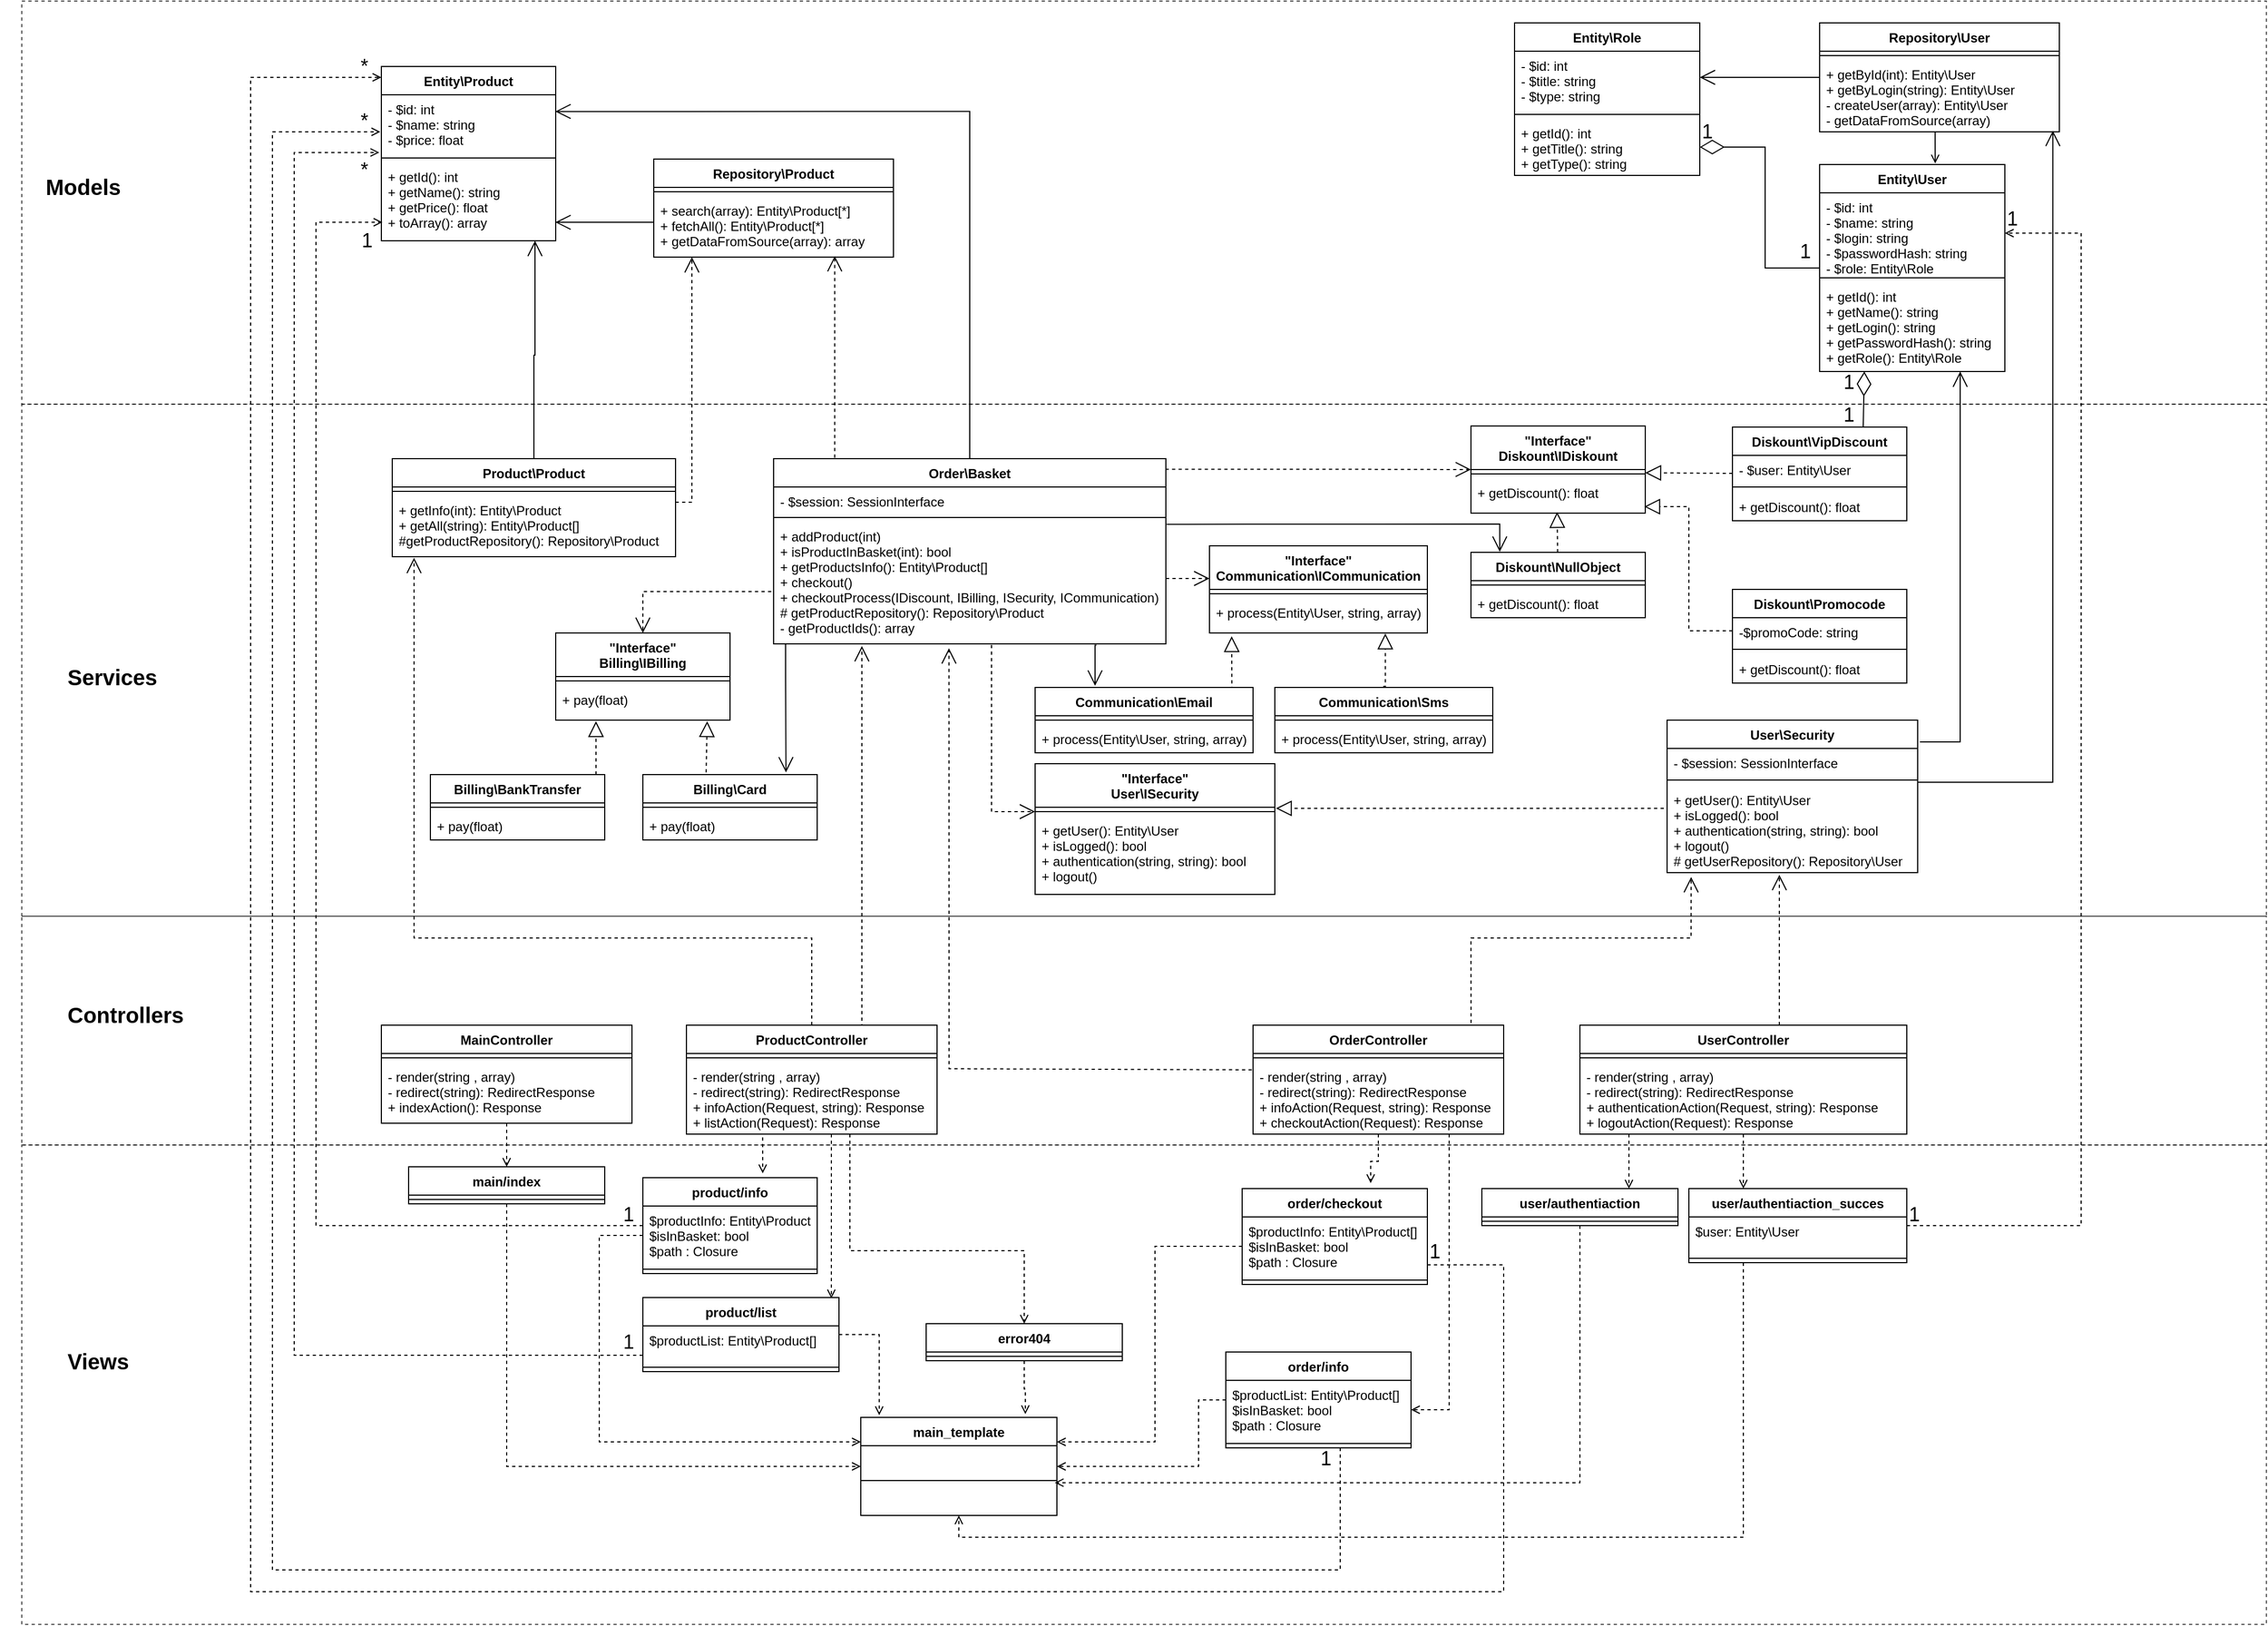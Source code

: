 <mxfile version="14.5.1" type="github">
  <diagram id="F5hbdtVg4_Iovi3qO92n" name="Page-1">
    <mxGraphModel dx="2970" dy="2168" grid="1" gridSize="10" guides="1" tooltips="1" connect="1" arrows="1" fold="1" page="1" pageScale="1" pageWidth="2336" pageHeight="1654" background="#ffffff" math="0" shadow="0">
      <root>
        <mxCell id="0" />
        <mxCell id="1" parent="0" />
        <mxCell id="XusIFSWOtDL4XgLfl8Nd-25" value="" style="rounded=0;whiteSpace=wrap;html=1;fillColor=none;dashed=1;glass=0;shadow=0;sketch=0;perimeterSpacing=0;opacity=70;" parent="1" vertex="1">
          <mxGeometry x="-2170" y="-1210" width="2060" height="470" as="geometry" />
        </mxCell>
        <mxCell id="XusIFSWOtDL4XgLfl8Nd-24" value="" style="rounded=0;whiteSpace=wrap;html=1;fillColor=none;dashed=1;glass=0;shadow=0;sketch=0;perimeterSpacing=0;opacity=70;" parent="1" vertex="1">
          <mxGeometry x="-2170" y="-1580" width="2060" height="370" as="geometry" />
        </mxCell>
        <mxCell id="YyqVSU1BJUX03SP6np1w-126" value="&lt;blockquote style=&quot;margin: 0 0 0 40px ; border: none ; padding: 0px&quot;&gt;&lt;b&gt;&lt;font style=&quot;font-size: 20px&quot;&gt;Models&lt;/font&gt;&lt;/b&gt;&lt;/blockquote&gt;" style="text;html=1;strokeColor=none;fillColor=none;align=left;verticalAlign=middle;whiteSpace=wrap;rounded=0;dashed=1;" parent="1" vertex="1">
          <mxGeometry x="-2190" y="-1420" width="130" height="20" as="geometry" />
        </mxCell>
        <mxCell id="YyqVSU1BJUX03SP6np1w-131" value="&lt;blockquote style=&quot;margin: 0 0 0 40px ; border: none ; padding: 0px&quot;&gt;&lt;b&gt;&lt;font style=&quot;font-size: 20px&quot;&gt;Services&lt;/font&gt;&lt;/b&gt;&lt;/blockquote&gt;" style="text;html=1;strokeColor=none;fillColor=none;align=left;verticalAlign=middle;whiteSpace=wrap;rounded=0;dashed=1;" parent="1" vertex="1">
          <mxGeometry x="-2170" y="-970" width="150" height="20" as="geometry" />
        </mxCell>
        <mxCell id="OfdvmskGDhxGMdM6KS_6-17" value="1" style="edgeStyle=elbowEdgeStyle;rounded=0;orthogonalLoop=1;jettySize=auto;html=1;startArrow=none;startFill=0;startSize=20;sourcePerimeterSpacing=0;endArrow=open;endFill=0;endSize=12;strokeWidth=1;noLabel=1;fontColor=none;entryX=0.998;entryY=0.764;entryDx=0;entryDy=0;entryPerimeter=0;" parent="1" source="OfdvmskGDhxGMdM6KS_6-12" target="OfdvmskGDhxGMdM6KS_6-5" edge="1">
          <mxGeometry relative="1" as="geometry">
            <Array as="points">
              <mxPoint x="-1590" y="-1410" />
            </Array>
          </mxGeometry>
        </mxCell>
        <mxCell id="TvS6yxpVSgVdmb5_EOR--7" style="edgeStyle=elbowEdgeStyle;rounded=0;orthogonalLoop=1;jettySize=auto;html=1;endArrow=open;endFill=0;endSize=12;" parent="1" source="TvS6yxpVSgVdmb5_EOR--3" target="OfdvmskGDhxGMdM6KS_6-23" edge="1">
          <mxGeometry relative="1" as="geometry">
            <Array as="points">
              <mxPoint x="-520" y="-1507" />
            </Array>
          </mxGeometry>
        </mxCell>
        <mxCell id="TvS6yxpVSgVdmb5_EOR--11" style="edgeStyle=orthogonalEdgeStyle;rounded=0;orthogonalLoop=1;jettySize=auto;html=1;endArrow=open;endFill=0;endSize=12;dashed=1;exitX=1;exitY=0.107;exitDx=0;exitDy=0;exitPerimeter=0;" parent="1" source="TvS6yxpVSgVdmb5_EOR--10" target="OfdvmskGDhxGMdM6KS_6-15" edge="1">
          <mxGeometry relative="1" as="geometry">
            <mxPoint x="-1559" y="-1360" as="targetPoint" />
            <Array as="points">
              <mxPoint x="-1555" y="-1120" />
            </Array>
          </mxGeometry>
        </mxCell>
        <mxCell id="TvS6yxpVSgVdmb5_EOR--42" style="edgeStyle=orthogonalEdgeStyle;rounded=0;orthogonalLoop=1;jettySize=auto;html=1;dashed=1;endArrow=block;endFill=0;endSize=12;entryX=0.869;entryY=1.031;entryDx=0;entryDy=0;entryPerimeter=0;exitX=0.363;exitY=-0.033;exitDx=0;exitDy=0;exitPerimeter=0;" parent="1" source="TvS6yxpVSgVdmb5_EOR--28" target="TvS6yxpVSgVdmb5_EOR--37" edge="1">
          <mxGeometry relative="1" as="geometry" />
        </mxCell>
        <mxCell id="TvS6yxpVSgVdmb5_EOR--28" value="Billing\Card" style="swimlane;fontStyle=1;align=center;verticalAlign=top;childLayout=stackLayout;horizontal=1;startSize=26;horizontalStack=0;resizeParent=1;resizeParentMax=0;resizeLast=0;collapsible=1;marginBottom=0;fontColor=none;" parent="1" vertex="1">
          <mxGeometry x="-1600" y="-870" width="160" height="60" as="geometry">
            <mxRectangle x="-1130" y="-42" width="150" height="26" as="alternateBounds" />
          </mxGeometry>
        </mxCell>
        <mxCell id="TvS6yxpVSgVdmb5_EOR--29" value="" style="line;strokeWidth=1;fillColor=none;align=left;verticalAlign=middle;spacingTop=-1;spacingLeft=3;spacingRight=3;rotatable=0;labelPosition=right;points=[];portConstraint=eastwest;" parent="TvS6yxpVSgVdmb5_EOR--28" vertex="1">
          <mxGeometry y="26" width="160" height="8" as="geometry" />
        </mxCell>
        <mxCell id="TvS6yxpVSgVdmb5_EOR--30" value="+ pay(float)" style="text;strokeColor=none;fillColor=none;align=left;verticalAlign=top;spacingLeft=4;spacingRight=4;overflow=hidden;rotatable=0;points=[[0,0.5],[1,0.5]];portConstraint=eastwest;" parent="TvS6yxpVSgVdmb5_EOR--28" vertex="1">
          <mxGeometry y="34" width="160" height="26" as="geometry" />
        </mxCell>
        <mxCell id="TvS6yxpVSgVdmb5_EOR--41" style="edgeStyle=orthogonalEdgeStyle;rounded=0;orthogonalLoop=1;jettySize=auto;html=1;entryX=0.231;entryY=1.031;entryDx=0;entryDy=0;dashed=1;endArrow=block;endFill=0;endSize=12;entryPerimeter=0;" parent="1" source="TvS6yxpVSgVdmb5_EOR--32" target="TvS6yxpVSgVdmb5_EOR--37" edge="1">
          <mxGeometry relative="1" as="geometry">
            <Array as="points">
              <mxPoint x="-1643" y="-880" />
              <mxPoint x="-1643" y="-880" />
            </Array>
          </mxGeometry>
        </mxCell>
        <mxCell id="TvS6yxpVSgVdmb5_EOR--32" value="Billing\BankTransfer" style="swimlane;fontStyle=1;align=center;verticalAlign=top;childLayout=stackLayout;horizontal=1;startSize=26;horizontalStack=0;resizeParent=1;resizeParentMax=0;resizeLast=0;collapsible=1;marginBottom=0;fontColor=none;" parent="1" vertex="1">
          <mxGeometry x="-1795" y="-870" width="160" height="60" as="geometry">
            <mxRectangle x="-1130" y="-42" width="150" height="26" as="alternateBounds" />
          </mxGeometry>
        </mxCell>
        <mxCell id="TvS6yxpVSgVdmb5_EOR--33" value="" style="line;strokeWidth=1;fillColor=none;align=left;verticalAlign=middle;spacingTop=-1;spacingLeft=3;spacingRight=3;rotatable=0;labelPosition=right;points=[];portConstraint=eastwest;" parent="TvS6yxpVSgVdmb5_EOR--32" vertex="1">
          <mxGeometry y="26" width="160" height="8" as="geometry" />
        </mxCell>
        <mxCell id="TvS6yxpVSgVdmb5_EOR--34" value="+ pay(float)" style="text;strokeColor=none;fillColor=none;align=left;verticalAlign=top;spacingLeft=4;spacingRight=4;overflow=hidden;rotatable=0;points=[[0,0.5],[1,0.5]];portConstraint=eastwest;" parent="TvS6yxpVSgVdmb5_EOR--32" vertex="1">
          <mxGeometry y="34" width="160" height="26" as="geometry" />
        </mxCell>
        <mxCell id="TvS6yxpVSgVdmb5_EOR--35" value="&quot;Interface&quot;&#xa;Billing\IBilling" style="swimlane;fontStyle=1;align=center;verticalAlign=top;childLayout=stackLayout;horizontal=1;startSize=40;horizontalStack=0;resizeParent=1;resizeParentMax=0;resizeLast=0;collapsible=1;marginBottom=0;fontColor=none;" parent="1" vertex="1">
          <mxGeometry x="-1680" y="-1000" width="160" height="80" as="geometry">
            <mxRectangle x="-1130" y="-42" width="150" height="26" as="alternateBounds" />
          </mxGeometry>
        </mxCell>
        <mxCell id="TvS6yxpVSgVdmb5_EOR--36" value="" style="line;strokeWidth=1;fillColor=none;align=left;verticalAlign=middle;spacingTop=-1;spacingLeft=3;spacingRight=3;rotatable=0;labelPosition=right;points=[];portConstraint=eastwest;" parent="TvS6yxpVSgVdmb5_EOR--35" vertex="1">
          <mxGeometry y="40" width="160" height="8" as="geometry" />
        </mxCell>
        <mxCell id="TvS6yxpVSgVdmb5_EOR--37" value="+ pay(float)" style="text;strokeColor=none;fillColor=none;align=left;verticalAlign=top;spacingLeft=4;spacingRight=4;overflow=hidden;rotatable=0;points=[[0,0.5],[1,0.5]];portConstraint=eastwest;" parent="TvS6yxpVSgVdmb5_EOR--35" vertex="1">
          <mxGeometry y="48" width="160" height="32" as="geometry" />
        </mxCell>
        <mxCell id="TvS6yxpVSgVdmb5_EOR--53" style="edgeStyle=orthogonalEdgeStyle;rounded=0;orthogonalLoop=1;jettySize=auto;html=1;entryX=0.755;entryY=0.982;entryDx=0;entryDy=0;entryPerimeter=0;dashed=1;startArrow=none;startFill=0;startSize=18;endArrow=open;endFill=0;endSize=12;exitX=0.147;exitY=0.012;exitDx=0;exitDy=0;exitPerimeter=0;" parent="1" source="TvS6yxpVSgVdmb5_EOR--48" target="OfdvmskGDhxGMdM6KS_6-15" edge="1">
          <mxGeometry relative="1" as="geometry">
            <mxPoint x="-1410" y="-1270" as="sourcePoint" />
            <Array as="points">
              <mxPoint x="-1424" y="-1158" />
            </Array>
          </mxGeometry>
        </mxCell>
        <mxCell id="TvS6yxpVSgVdmb5_EOR--105" style="edgeStyle=orthogonalEdgeStyle;rounded=0;orthogonalLoop=1;jettySize=auto;html=1;entryX=0.5;entryY=0;entryDx=0;entryDy=0;dashed=1;startArrow=none;startFill=0;startSize=18;endArrow=open;endFill=0;endSize=12;exitX=-0.006;exitY=0.571;exitDx=0;exitDy=0;exitPerimeter=0;" parent="1" source="TvS6yxpVSgVdmb5_EOR--51" target="TvS6yxpVSgVdmb5_EOR--35" edge="1">
          <mxGeometry relative="1" as="geometry" />
        </mxCell>
        <mxCell id="TvS6yxpVSgVdmb5_EOR--116" style="edgeStyle=orthogonalEdgeStyle;rounded=0;orthogonalLoop=1;jettySize=auto;html=1;dashed=1;startArrow=none;startFill=0;startSize=18;endArrow=open;endFill=0;endSize=12;" parent="1" edge="1">
          <mxGeometry relative="1" as="geometry">
            <mxPoint x="-1280" y="-989" as="sourcePoint" />
            <Array as="points">
              <mxPoint x="-1280" y="-836" />
            </Array>
            <mxPoint x="-1240" y="-836" as="targetPoint" />
          </mxGeometry>
        </mxCell>
        <mxCell id="XusIFSWOtDL4XgLfl8Nd-16" style="edgeStyle=orthogonalEdgeStyle;rounded=0;orthogonalLoop=1;jettySize=auto;html=1;entryX=0.998;entryY=0.284;entryDx=0;entryDy=0;entryPerimeter=0;startArrow=none;startFill=0;startSize=6;endArrow=open;endFill=0;endSize=12;" parent="1" source="TvS6yxpVSgVdmb5_EOR--48" target="OfdvmskGDhxGMdM6KS_6-3" edge="1">
          <mxGeometry relative="1" as="geometry" />
        </mxCell>
        <mxCell id="XusIFSWOtDL4XgLfl8Nd-19" style="edgeStyle=orthogonalEdgeStyle;rounded=0;orthogonalLoop=1;jettySize=auto;html=1;entryX=0.821;entryY=-0.033;entryDx=0;entryDy=0;entryPerimeter=0;startArrow=none;startFill=0;startSize=6;endArrow=open;endFill=0;endSize=12;" parent="1" source="TvS6yxpVSgVdmb5_EOR--48" target="TvS6yxpVSgVdmb5_EOR--28" edge="1">
          <mxGeometry relative="1" as="geometry">
            <Array as="points">
              <mxPoint x="-1469" y="-960" />
              <mxPoint x="-1469" y="-960" />
            </Array>
          </mxGeometry>
        </mxCell>
        <mxCell id="XusIFSWOtDL4XgLfl8Nd-20" style="edgeStyle=orthogonalEdgeStyle;rounded=0;orthogonalLoop=1;jettySize=auto;html=1;entryX=0.275;entryY=-0.026;entryDx=0;entryDy=0;entryPerimeter=0;startArrow=none;startFill=0;startSize=6;endArrow=open;endFill=0;endSize=12;exitX=0.823;exitY=1.011;exitDx=0;exitDy=0;exitPerimeter=0;" parent="1" source="TvS6yxpVSgVdmb5_EOR--51" target="TvS6yxpVSgVdmb5_EOR--65" edge="1">
          <mxGeometry relative="1" as="geometry">
            <Array as="points">
              <mxPoint x="-1185" y="-989" />
            </Array>
          </mxGeometry>
        </mxCell>
        <mxCell id="XusIFSWOtDL4XgLfl8Nd-21" style="edgeStyle=orthogonalEdgeStyle;rounded=0;orthogonalLoop=1;jettySize=auto;html=1;entryX=0.159;entryY=-0.008;entryDx=0;entryDy=0;entryPerimeter=0;startArrow=none;startFill=0;startSize=6;endArrow=open;endFill=0;endSize=12;exitX=1.002;exitY=0.02;exitDx=0;exitDy=0;exitPerimeter=0;" parent="1" source="TvS6yxpVSgVdmb5_EOR--51" edge="1">
          <mxGeometry relative="1" as="geometry">
            <mxPoint x="-1123.68" y="-1106.168" as="sourcePoint" />
            <mxPoint x="-813.56" y="-1074.48" as="targetPoint" />
            <Array as="points">
              <mxPoint x="-1100" y="-1100" />
              <mxPoint x="-814" y="-1100" />
            </Array>
          </mxGeometry>
        </mxCell>
        <mxCell id="TvS6yxpVSgVdmb5_EOR--48" value="Order\Basket" style="swimlane;fontStyle=1;align=center;verticalAlign=top;childLayout=stackLayout;horizontal=1;startSize=26;horizontalStack=0;resizeParent=1;resizeParentMax=0;resizeLast=0;collapsible=1;marginBottom=0;" parent="1" vertex="1">
          <mxGeometry x="-1480" y="-1160" width="360" height="170" as="geometry">
            <mxRectangle x="-1360" y="-40" width="120" height="26" as="alternateBounds" />
          </mxGeometry>
        </mxCell>
        <mxCell id="TvS6yxpVSgVdmb5_EOR--49" value="- $session: SessionInterface" style="text;strokeColor=none;fillColor=none;align=left;verticalAlign=top;spacingLeft=4;spacingRight=4;overflow=hidden;rotatable=0;points=[[0,0.5],[1,0.5]];portConstraint=eastwest;" parent="TvS6yxpVSgVdmb5_EOR--48" vertex="1">
          <mxGeometry y="26" width="360" height="24" as="geometry" />
        </mxCell>
        <mxCell id="TvS6yxpVSgVdmb5_EOR--50" value="" style="line;strokeWidth=1;fillColor=none;align=left;verticalAlign=middle;spacingTop=-1;spacingLeft=3;spacingRight=3;rotatable=0;labelPosition=right;points=[];portConstraint=eastwest;" parent="TvS6yxpVSgVdmb5_EOR--48" vertex="1">
          <mxGeometry y="50" width="360" height="8" as="geometry" />
        </mxCell>
        <mxCell id="TvS6yxpVSgVdmb5_EOR--51" value="+ addProduct(int)&#xa;+ isProductInBasket(int): bool&#xa;+ getProductsInfo(): Entity\Product[]&#xa;+ checkout()&#xa;+ checkoutProcess(IDiscount, IBilling, ISecurity, ICommunication)&#xa;# getProductRepository(): Repository\Product&#xa;- getProductIds(): array" style="text;strokeColor=none;fillColor=none;align=left;verticalAlign=top;spacingLeft=4;spacingRight=4;overflow=hidden;rotatable=0;points=[[0,0.5],[1,0.5]];portConstraint=eastwest;" parent="TvS6yxpVSgVdmb5_EOR--48" vertex="1">
          <mxGeometry y="58" width="360" height="112" as="geometry" />
        </mxCell>
        <mxCell id="TvS6yxpVSgVdmb5_EOR--60" style="edgeStyle=orthogonalEdgeStyle;rounded=0;orthogonalLoop=1;jettySize=auto;html=1;dashed=1;endArrow=block;endFill=0;endSize=12;exitX=0.5;exitY=0;exitDx=0;exitDy=0;entryX=0.807;entryY=1.016;entryDx=0;entryDy=0;entryPerimeter=0;" parent="1" source="TvS6yxpVSgVdmb5_EOR--61" target="TvS6yxpVSgVdmb5_EOR--70" edge="1">
          <mxGeometry relative="1" as="geometry">
            <Array as="points">
              <mxPoint x="-919" y="-951" />
            </Array>
          </mxGeometry>
        </mxCell>
        <mxCell id="TvS6yxpVSgVdmb5_EOR--61" value="Communication\Sms" style="swimlane;fontStyle=1;align=center;verticalAlign=top;childLayout=stackLayout;horizontal=1;startSize=26;horizontalStack=0;resizeParent=1;resizeParentMax=0;resizeLast=0;collapsible=1;marginBottom=0;fontColor=none;" parent="1" vertex="1">
          <mxGeometry x="-1020" y="-950" width="200" height="60" as="geometry">
            <mxRectangle x="-1130" y="-42" width="150" height="26" as="alternateBounds" />
          </mxGeometry>
        </mxCell>
        <mxCell id="TvS6yxpVSgVdmb5_EOR--62" value="" style="line;strokeWidth=1;fillColor=none;align=left;verticalAlign=middle;spacingTop=-1;spacingLeft=3;spacingRight=3;rotatable=0;labelPosition=right;points=[];portConstraint=eastwest;" parent="TvS6yxpVSgVdmb5_EOR--61" vertex="1">
          <mxGeometry y="26" width="200" height="8" as="geometry" />
        </mxCell>
        <mxCell id="TvS6yxpVSgVdmb5_EOR--63" value="+ process(Entity\User, string, array)" style="text;strokeColor=none;fillColor=none;align=left;verticalAlign=top;spacingLeft=4;spacingRight=4;overflow=hidden;rotatable=0;points=[[0,0.5],[1,0.5]];portConstraint=eastwest;" parent="TvS6yxpVSgVdmb5_EOR--61" vertex="1">
          <mxGeometry y="34" width="200" height="26" as="geometry" />
        </mxCell>
        <mxCell id="TvS6yxpVSgVdmb5_EOR--98" style="edgeStyle=orthogonalEdgeStyle;rounded=0;orthogonalLoop=1;jettySize=auto;html=1;entryX=0.102;entryY=1.094;entryDx=0;entryDy=0;entryPerimeter=0;dashed=1;startArrow=none;startFill=0;startSize=18;endArrow=block;endFill=0;endSize=12;exitX=0.903;exitY=-0.007;exitDx=0;exitDy=0;exitPerimeter=0;" parent="1" source="TvS6yxpVSgVdmb5_EOR--65" target="TvS6yxpVSgVdmb5_EOR--70" edge="1">
          <mxGeometry relative="1" as="geometry">
            <Array as="points">
              <mxPoint x="-1059" y="-949" />
            </Array>
          </mxGeometry>
        </mxCell>
        <mxCell id="TvS6yxpVSgVdmb5_EOR--65" value="Communication\Email" style="swimlane;fontStyle=1;align=center;verticalAlign=top;childLayout=stackLayout;horizontal=1;startSize=26;horizontalStack=0;resizeParent=1;resizeParentMax=0;resizeLast=0;collapsible=1;marginBottom=0;fontColor=none;" parent="1" vertex="1">
          <mxGeometry x="-1240" y="-950" width="200" height="60" as="geometry">
            <mxRectangle x="-1130" y="-42" width="150" height="26" as="alternateBounds" />
          </mxGeometry>
        </mxCell>
        <mxCell id="TvS6yxpVSgVdmb5_EOR--66" value="" style="line;strokeWidth=1;fillColor=none;align=left;verticalAlign=middle;spacingTop=-1;spacingLeft=3;spacingRight=3;rotatable=0;labelPosition=right;points=[];portConstraint=eastwest;" parent="TvS6yxpVSgVdmb5_EOR--65" vertex="1">
          <mxGeometry y="26" width="200" height="8" as="geometry" />
        </mxCell>
        <mxCell id="TvS6yxpVSgVdmb5_EOR--67" value="+ process(Entity\User, string, array)" style="text;strokeColor=none;fillColor=none;align=left;verticalAlign=top;spacingLeft=4;spacingRight=4;overflow=hidden;rotatable=0;points=[[0,0.5],[1,0.5]];portConstraint=eastwest;" parent="TvS6yxpVSgVdmb5_EOR--65" vertex="1">
          <mxGeometry y="34" width="200" height="26" as="geometry" />
        </mxCell>
        <mxCell id="TvS6yxpVSgVdmb5_EOR--68" value="&quot;Interface&quot;&#xa;Communication\ICommunication" style="swimlane;fontStyle=1;align=center;verticalAlign=top;childLayout=stackLayout;horizontal=1;startSize=40;horizontalStack=0;resizeParent=1;resizeParentMax=0;resizeLast=0;collapsible=1;marginBottom=0;fontColor=none;" parent="1" vertex="1">
          <mxGeometry x="-1080" y="-1080" width="200" height="80" as="geometry">
            <mxRectangle x="-1130" y="-42" width="150" height="26" as="alternateBounds" />
          </mxGeometry>
        </mxCell>
        <mxCell id="TvS6yxpVSgVdmb5_EOR--69" value="" style="line;strokeWidth=1;fillColor=none;align=left;verticalAlign=middle;spacingTop=-1;spacingLeft=3;spacingRight=3;rotatable=0;labelPosition=right;points=[];portConstraint=eastwest;" parent="TvS6yxpVSgVdmb5_EOR--68" vertex="1">
          <mxGeometry y="40" width="200" height="8" as="geometry" />
        </mxCell>
        <mxCell id="TvS6yxpVSgVdmb5_EOR--70" value="+ process(Entity\User, string, array)" style="text;strokeColor=none;fillColor=none;align=left;verticalAlign=top;spacingLeft=4;spacingRight=4;overflow=hidden;rotatable=0;points=[[0,0.5],[1,0.5]];portConstraint=eastwest;" parent="TvS6yxpVSgVdmb5_EOR--68" vertex="1">
          <mxGeometry y="48" width="200" height="32" as="geometry" />
        </mxCell>
        <mxCell id="TvS6yxpVSgVdmb5_EOR--104" style="edgeStyle=elbowEdgeStyle;rounded=0;orthogonalLoop=1;jettySize=auto;html=1;entryX=0.994;entryY=0.813;entryDx=0;entryDy=0;entryPerimeter=0;dashed=1;startArrow=none;startFill=0;startSize=18;endArrow=block;endFill=0;endSize=12;exitX=0;exitY=0.5;exitDx=0;exitDy=0;" parent="1" source="TvS6yxpVSgVdmb5_EOR--88" target="TvS6yxpVSgVdmb5_EOR--84" edge="1">
          <mxGeometry relative="1" as="geometry">
            <Array as="points">
              <mxPoint x="-640" y="-1040" />
            </Array>
          </mxGeometry>
        </mxCell>
        <mxCell id="TvS6yxpVSgVdmb5_EOR--75" value="Diskount\Promocode" style="swimlane;fontStyle=1;align=center;verticalAlign=top;childLayout=stackLayout;horizontal=1;startSize=26;horizontalStack=0;resizeParent=1;resizeParentMax=0;resizeLast=0;collapsible=1;marginBottom=0;fontColor=none;" parent="1" vertex="1">
          <mxGeometry x="-600" y="-1040" width="160" height="86" as="geometry">
            <mxRectangle x="-1130" y="-42" width="150" height="26" as="alternateBounds" />
          </mxGeometry>
        </mxCell>
        <mxCell id="TvS6yxpVSgVdmb5_EOR--88" value="-$promoCode: string&#xa;" style="text;strokeColor=none;fillColor=none;align=left;verticalAlign=top;spacingLeft=4;spacingRight=4;overflow=hidden;rotatable=0;points=[[0,0.5],[1,0.5]];portConstraint=eastwest;" parent="TvS6yxpVSgVdmb5_EOR--75" vertex="1">
          <mxGeometry y="26" width="160" height="24" as="geometry" />
        </mxCell>
        <mxCell id="TvS6yxpVSgVdmb5_EOR--76" value="" style="line;strokeWidth=1;fillColor=none;align=left;verticalAlign=middle;spacingTop=-1;spacingLeft=3;spacingRight=3;rotatable=0;labelPosition=right;points=[];portConstraint=eastwest;" parent="TvS6yxpVSgVdmb5_EOR--75" vertex="1">
          <mxGeometry y="50" width="160" height="10" as="geometry" />
        </mxCell>
        <mxCell id="TvS6yxpVSgVdmb5_EOR--77" value="+ getDiscount(): float" style="text;strokeColor=none;fillColor=none;align=left;verticalAlign=top;spacingLeft=4;spacingRight=4;overflow=hidden;rotatable=0;points=[[0,0.5],[1,0.5]];portConstraint=eastwest;" parent="TvS6yxpVSgVdmb5_EOR--75" vertex="1">
          <mxGeometry y="60" width="160" height="26" as="geometry" />
        </mxCell>
        <mxCell id="TvS6yxpVSgVdmb5_EOR--100" style="edgeStyle=none;rounded=0;orthogonalLoop=1;jettySize=auto;html=1;entryX=0.494;entryY=0.969;entryDx=0;entryDy=0;entryPerimeter=0;dashed=1;startArrow=none;startFill=0;startSize=18;endArrow=block;endFill=0;endSize=12;" parent="1" source="TvS6yxpVSgVdmb5_EOR--79" target="TvS6yxpVSgVdmb5_EOR--84" edge="1">
          <mxGeometry relative="1" as="geometry" />
        </mxCell>
        <mxCell id="TvS6yxpVSgVdmb5_EOR--79" value="Diskount\NullObject" style="swimlane;fontStyle=1;align=center;verticalAlign=top;childLayout=stackLayout;horizontal=1;startSize=26;horizontalStack=0;resizeParent=1;resizeParentMax=0;resizeLast=0;collapsible=1;marginBottom=0;fontColor=none;" parent="1" vertex="1">
          <mxGeometry x="-840" y="-1074" width="160" height="60" as="geometry">
            <mxRectangle x="-1130" y="-42" width="150" height="26" as="alternateBounds" />
          </mxGeometry>
        </mxCell>
        <mxCell id="TvS6yxpVSgVdmb5_EOR--80" value="" style="line;strokeWidth=1;fillColor=none;align=left;verticalAlign=middle;spacingTop=-1;spacingLeft=3;spacingRight=3;rotatable=0;labelPosition=right;points=[];portConstraint=eastwest;" parent="TvS6yxpVSgVdmb5_EOR--79" vertex="1">
          <mxGeometry y="26" width="160" height="8" as="geometry" />
        </mxCell>
        <mxCell id="TvS6yxpVSgVdmb5_EOR--81" value="+ getDiscount(): float" style="text;strokeColor=none;fillColor=none;align=left;verticalAlign=top;spacingLeft=4;spacingRight=4;overflow=hidden;rotatable=0;points=[[0,0.5],[1,0.5]];portConstraint=eastwest;" parent="TvS6yxpVSgVdmb5_EOR--79" vertex="1">
          <mxGeometry y="34" width="160" height="26" as="geometry" />
        </mxCell>
        <mxCell id="TvS6yxpVSgVdmb5_EOR--82" value="&quot;Interface&quot;&#xa;Diskount\IDiskount" style="swimlane;fontStyle=1;align=center;verticalAlign=top;childLayout=stackLayout;horizontal=1;startSize=40;horizontalStack=0;resizeParent=1;resizeParentMax=0;resizeLast=0;collapsible=1;marginBottom=0;fontColor=none;" parent="1" vertex="1">
          <mxGeometry x="-840" y="-1190" width="160" height="80" as="geometry">
            <mxRectangle x="-1130" y="-42" width="150" height="26" as="alternateBounds" />
          </mxGeometry>
        </mxCell>
        <mxCell id="TvS6yxpVSgVdmb5_EOR--83" value="" style="line;strokeWidth=1;fillColor=none;align=left;verticalAlign=middle;spacingTop=-1;spacingLeft=3;spacingRight=3;rotatable=0;labelPosition=right;points=[];portConstraint=eastwest;" parent="TvS6yxpVSgVdmb5_EOR--82" vertex="1">
          <mxGeometry y="40" width="160" height="8" as="geometry" />
        </mxCell>
        <mxCell id="TvS6yxpVSgVdmb5_EOR--84" value="+ getDiscount(): float" style="text;strokeColor=none;fillColor=none;align=left;verticalAlign=top;spacingLeft=4;spacingRight=4;overflow=hidden;rotatable=0;points=[[0,0.5],[1,0.5]];portConstraint=eastwest;" parent="TvS6yxpVSgVdmb5_EOR--82" vertex="1">
          <mxGeometry y="48" width="160" height="32" as="geometry" />
        </mxCell>
        <mxCell id="TvS6yxpVSgVdmb5_EOR--103" style="edgeStyle=none;rounded=0;orthogonalLoop=1;jettySize=auto;html=1;dashed=1;startArrow=none;startFill=0;startSize=18;endArrow=block;endFill=0;endSize=12;entryX=1;entryY=0.375;entryDx=0;entryDy=0;entryPerimeter=0;" parent="1" source="TvS6yxpVSgVdmb5_EOR--89" target="TvS6yxpVSgVdmb5_EOR--83" edge="1">
          <mxGeometry relative="1" as="geometry">
            <mxPoint x="-600" y="-1051" as="targetPoint" />
          </mxGeometry>
        </mxCell>
        <mxCell id="TvS6yxpVSgVdmb5_EOR--106" style="edgeStyle=orthogonalEdgeStyle;rounded=0;orthogonalLoop=1;jettySize=auto;html=1;entryX=0;entryY=0.375;entryDx=0;entryDy=0;entryPerimeter=0;dashed=1;startArrow=none;startFill=0;startSize=18;endArrow=open;endFill=0;endSize=12;" parent="1" target="TvS6yxpVSgVdmb5_EOR--68" edge="1">
          <mxGeometry relative="1" as="geometry">
            <mxPoint x="-1120" y="-1050" as="sourcePoint" />
          </mxGeometry>
        </mxCell>
        <mxCell id="TvS6yxpVSgVdmb5_EOR--107" style="edgeStyle=orthogonalEdgeStyle;rounded=0;orthogonalLoop=1;jettySize=auto;html=1;entryX=0;entryY=0.5;entryDx=0;entryDy=0;dashed=1;startArrow=none;startFill=0;startSize=18;endArrow=open;endFill=0;endSize=12;exitX=0.999;exitY=0.057;exitDx=0;exitDy=0;exitPerimeter=0;" parent="1" source="TvS6yxpVSgVdmb5_EOR--48" target="TvS6yxpVSgVdmb5_EOR--82" edge="1">
          <mxGeometry relative="1" as="geometry" />
        </mxCell>
        <mxCell id="TvS6yxpVSgVdmb5_EOR--109" value="&quot;Interface&quot;&#xa;User\ISecurity" style="swimlane;fontStyle=1;align=center;verticalAlign=top;childLayout=stackLayout;horizontal=1;startSize=40;horizontalStack=0;resizeParent=1;resizeParentMax=0;resizeLast=0;collapsible=1;marginBottom=0;fontColor=none;" parent="1" vertex="1">
          <mxGeometry x="-1240" y="-880" width="220" height="120" as="geometry">
            <mxRectangle x="-1130" y="-42" width="150" height="26" as="alternateBounds" />
          </mxGeometry>
        </mxCell>
        <mxCell id="TvS6yxpVSgVdmb5_EOR--110" value="" style="line;strokeWidth=1;fillColor=none;align=left;verticalAlign=middle;spacingTop=-1;spacingLeft=3;spacingRight=3;rotatable=0;labelPosition=right;points=[];portConstraint=eastwest;" parent="TvS6yxpVSgVdmb5_EOR--109" vertex="1">
          <mxGeometry y="40" width="220" height="8" as="geometry" />
        </mxCell>
        <mxCell id="TvS6yxpVSgVdmb5_EOR--111" value="+ getUser(): Entity\User&#xa;+ isLogged(): bool&#xa;+ authentication(string, string): bool&#xa;+ logout()" style="text;strokeColor=none;fillColor=none;align=left;verticalAlign=top;spacingLeft=4;spacingRight=4;overflow=hidden;rotatable=0;points=[[0,0.5],[1,0.5]];portConstraint=eastwest;" parent="TvS6yxpVSgVdmb5_EOR--109" vertex="1">
          <mxGeometry y="48" width="220" height="72" as="geometry" />
        </mxCell>
        <mxCell id="TvS6yxpVSgVdmb5_EOR--120" style="edgeStyle=none;rounded=0;orthogonalLoop=1;jettySize=auto;html=1;startArrow=none;startFill=0;startSize=18;endArrow=open;endFill=0;endSize=12;exitX=1.009;exitY=0.143;exitDx=0;exitDy=0;exitPerimeter=0;" parent="1" source="TvS6yxpVSgVdmb5_EOR--112" edge="1">
          <mxGeometry relative="1" as="geometry">
            <Array as="points">
              <mxPoint x="-391" y="-900" />
            </Array>
            <mxPoint x="-391" y="-1240" as="targetPoint" />
          </mxGeometry>
        </mxCell>
        <mxCell id="TvS6yxpVSgVdmb5_EOR--121" style="edgeStyle=none;rounded=0;orthogonalLoop=1;jettySize=auto;html=1;entryX=0.973;entryY=0.985;entryDx=0;entryDy=0;entryPerimeter=0;startArrow=none;startFill=0;startSize=18;endArrow=open;endFill=0;endSize=12;exitX=1;exitY=-0.037;exitDx=0;exitDy=0;exitPerimeter=0;" parent="1" source="TvS6yxpVSgVdmb5_EOR--115" target="TvS6yxpVSgVdmb5_EOR--5" edge="1">
          <mxGeometry relative="1" as="geometry">
            <Array as="points">
              <mxPoint x="-306" y="-863" />
            </Array>
          </mxGeometry>
        </mxCell>
        <mxCell id="TvS6yxpVSgVdmb5_EOR--112" value="User\Security" style="swimlane;fontStyle=1;align=center;verticalAlign=top;childLayout=stackLayout;horizontal=1;startSize=26;horizontalStack=0;resizeParent=1;resizeParentMax=0;resizeLast=0;collapsible=1;marginBottom=0;fontColor=none;" parent="1" vertex="1">
          <mxGeometry x="-660" y="-920" width="230" height="140" as="geometry">
            <mxRectangle x="-1130" y="-42" width="150" height="26" as="alternateBounds" />
          </mxGeometry>
        </mxCell>
        <mxCell id="TvS6yxpVSgVdmb5_EOR--113" value="- $session: SessionInterface" style="text;strokeColor=none;fillColor=none;align=left;verticalAlign=top;spacingLeft=4;spacingRight=4;overflow=hidden;rotatable=0;points=[[0,0.5],[1,0.5]];portConstraint=eastwest;" parent="TvS6yxpVSgVdmb5_EOR--112" vertex="1">
          <mxGeometry y="26" width="230" height="24" as="geometry" />
        </mxCell>
        <mxCell id="TvS6yxpVSgVdmb5_EOR--114" value="" style="line;strokeWidth=1;fillColor=none;align=left;verticalAlign=middle;spacingTop=-1;spacingLeft=3;spacingRight=3;rotatable=0;labelPosition=right;points=[];portConstraint=eastwest;" parent="TvS6yxpVSgVdmb5_EOR--112" vertex="1">
          <mxGeometry y="50" width="230" height="10" as="geometry" />
        </mxCell>
        <mxCell id="TvS6yxpVSgVdmb5_EOR--115" value="+ getUser(): Entity\User&#xa;+ isLogged(): bool&#xa;+ authentication(string, string): bool&#xa;+ logout()&#xa;# getUserRepository(): Repository\User" style="text;strokeColor=none;fillColor=none;align=left;verticalAlign=top;spacingLeft=4;spacingRight=4;overflow=hidden;rotatable=0;points=[[0,0.5],[1,0.5]];portConstraint=eastwest;" parent="TvS6yxpVSgVdmb5_EOR--112" vertex="1">
          <mxGeometry y="60" width="230" height="80" as="geometry" />
        </mxCell>
        <mxCell id="TvS6yxpVSgVdmb5_EOR--117" style="edgeStyle=none;rounded=0;orthogonalLoop=1;jettySize=auto;html=1;dashed=1;startArrow=none;startFill=0;startSize=18;endArrow=block;endFill=0;endSize=12;exitX=-0.013;exitY=0.263;exitDx=0;exitDy=0;exitPerimeter=0;" parent="1" source="TvS6yxpVSgVdmb5_EOR--115" edge="1">
          <mxGeometry relative="1" as="geometry">
            <mxPoint x="-590" y="-781" as="sourcePoint" />
            <mxPoint x="-1019" y="-839" as="targetPoint" />
          </mxGeometry>
        </mxCell>
        <mxCell id="TvS6yxpVSgVdmb5_EOR--201" style="edgeStyle=orthogonalEdgeStyle;rounded=0;orthogonalLoop=1;jettySize=auto;html=1;entryX=0.624;entryY=-0.005;entryDx=0;entryDy=0;entryPerimeter=0;startArrow=none;startFill=0;endArrow=open;endFill=0;" parent="1" source="TvS6yxpVSgVdmb5_EOR--3" target="OfdvmskGDhxGMdM6KS_6-18" edge="1">
          <mxGeometry relative="1" as="geometry">
            <Array as="points">
              <mxPoint x="-414" y="-1450" />
              <mxPoint x="-414" y="-1450" />
            </Array>
          </mxGeometry>
        </mxCell>
        <mxCell id="TvS6yxpVSgVdmb5_EOR--3" value="Repository\User" style="swimlane;fontStyle=1;align=center;verticalAlign=top;childLayout=stackLayout;horizontal=1;startSize=26;horizontalStack=0;resizeParent=1;resizeParentMax=0;resizeLast=0;collapsible=1;marginBottom=0;fontColor=none;" parent="1" vertex="1">
          <mxGeometry x="-520" y="-1560" width="220" height="100" as="geometry">
            <mxRectangle x="-1130" y="-42" width="150" height="26" as="alternateBounds" />
          </mxGeometry>
        </mxCell>
        <mxCell id="TvS6yxpVSgVdmb5_EOR--4" value="" style="line;strokeWidth=1;fillColor=none;align=left;verticalAlign=middle;spacingTop=-1;spacingLeft=3;spacingRight=3;rotatable=0;labelPosition=right;points=[];portConstraint=eastwest;" parent="TvS6yxpVSgVdmb5_EOR--3" vertex="1">
          <mxGeometry y="26" width="220" height="8" as="geometry" />
        </mxCell>
        <mxCell id="TvS6yxpVSgVdmb5_EOR--5" value="+ getById(int): Entity\User&#xa;+ getByLogin(string): Entity\User&#xa;- createUser(array): Entity\User&#xa;- getDataFromSource(array)&#xa;&#xa;" style="text;strokeColor=none;fillColor=none;align=left;verticalAlign=top;spacingLeft=4;spacingRight=4;overflow=hidden;rotatable=0;points=[[0,0.5],[1,0.5]];portConstraint=eastwest;" parent="TvS6yxpVSgVdmb5_EOR--3" vertex="1">
          <mxGeometry y="34" width="220" height="66" as="geometry" />
        </mxCell>
        <mxCell id="TvS6yxpVSgVdmb5_EOR--118" style="edgeStyle=none;rounded=0;orthogonalLoop=1;jettySize=auto;html=1;startArrow=none;startFill=0;startSize=20;endArrow=diamondThin;endFill=0;endSize=20;exitX=0.75;exitY=0;exitDx=0;exitDy=0;" parent="1" source="TvS6yxpVSgVdmb5_EOR--89" edge="1">
          <mxGeometry relative="1" as="geometry">
            <mxPoint x="-479" y="-1240" as="targetPoint" />
          </mxGeometry>
        </mxCell>
        <mxCell id="TvS6yxpVSgVdmb5_EOR--89" value="Diskount\VipDiscount" style="swimlane;fontStyle=1;align=center;verticalAlign=top;childLayout=stackLayout;horizontal=1;startSize=26;horizontalStack=0;resizeParent=1;resizeParentMax=0;resizeLast=0;collapsible=1;marginBottom=0;fontColor=none;" parent="1" vertex="1">
          <mxGeometry x="-600" y="-1189" width="160" height="86" as="geometry">
            <mxRectangle x="-1130" y="-42" width="150" height="26" as="alternateBounds" />
          </mxGeometry>
        </mxCell>
        <mxCell id="TvS6yxpVSgVdmb5_EOR--90" value="- $user: Entity\User" style="text;strokeColor=none;fillColor=none;align=left;verticalAlign=top;spacingLeft=4;spacingRight=4;overflow=hidden;rotatable=0;points=[[0,0.5],[1,0.5]];portConstraint=eastwest;" parent="TvS6yxpVSgVdmb5_EOR--89" vertex="1">
          <mxGeometry y="26" width="160" height="24" as="geometry" />
        </mxCell>
        <mxCell id="TvS6yxpVSgVdmb5_EOR--91" value="" style="line;strokeWidth=1;fillColor=none;align=left;verticalAlign=middle;spacingTop=-1;spacingLeft=3;spacingRight=3;rotatable=0;labelPosition=right;points=[];portConstraint=eastwest;" parent="TvS6yxpVSgVdmb5_EOR--89" vertex="1">
          <mxGeometry y="50" width="160" height="10" as="geometry" />
        </mxCell>
        <mxCell id="TvS6yxpVSgVdmb5_EOR--92" value="+ getDiscount(): float" style="text;strokeColor=none;fillColor=none;align=left;verticalAlign=top;spacingLeft=4;spacingRight=4;overflow=hidden;rotatable=0;points=[[0,0.5],[1,0.5]];portConstraint=eastwest;" parent="TvS6yxpVSgVdmb5_EOR--89" vertex="1">
          <mxGeometry y="60" width="160" height="26" as="geometry" />
        </mxCell>
        <mxCell id="TvS6yxpVSgVdmb5_EOR--119" style="edgeStyle=orthogonalEdgeStyle;rounded=0;orthogonalLoop=1;jettySize=auto;html=1;startArrow=none;startFill=0;startSize=20;endArrow=diamondThin;endFill=0;endSize=20;" parent="1" source="OfdvmskGDhxGMdM6KS_6-18" target="OfdvmskGDhxGMdM6KS_6-25" edge="1">
          <mxGeometry relative="1" as="geometry" />
        </mxCell>
        <mxCell id="OfdvmskGDhxGMdM6KS_6-18" value="Entity\User" style="swimlane;fontStyle=1;align=center;verticalAlign=top;childLayout=stackLayout;horizontal=1;startSize=26;horizontalStack=0;resizeParent=1;resizeParentMax=0;resizeLast=0;collapsible=1;marginBottom=0;" parent="1" vertex="1">
          <mxGeometry x="-520" y="-1430" width="170" height="190" as="geometry">
            <mxRectangle x="-1360" y="-40" width="120" height="26" as="alternateBounds" />
          </mxGeometry>
        </mxCell>
        <mxCell id="OfdvmskGDhxGMdM6KS_6-19" value="- $id: int&#xa;- $name: string&#xa;- $login: string&#xa;- $passwordHash: string&#xa;- $role: Entity\Role" style="text;strokeColor=none;fillColor=none;align=left;verticalAlign=top;spacingLeft=4;spacingRight=4;overflow=hidden;rotatable=0;points=[[0,0.5],[1,0.5]];portConstraint=eastwest;" parent="OfdvmskGDhxGMdM6KS_6-18" vertex="1">
          <mxGeometry y="26" width="170" height="74" as="geometry" />
        </mxCell>
        <mxCell id="OfdvmskGDhxGMdM6KS_6-20" value="" style="line;strokeWidth=1;fillColor=none;align=left;verticalAlign=middle;spacingTop=-1;spacingLeft=3;spacingRight=3;rotatable=0;labelPosition=right;points=[];portConstraint=eastwest;" parent="OfdvmskGDhxGMdM6KS_6-18" vertex="1">
          <mxGeometry y="100" width="170" height="8" as="geometry" />
        </mxCell>
        <mxCell id="OfdvmskGDhxGMdM6KS_6-21" value="+ getId(): int&#xa;+ getName(): string&#xa;+ getLogin(): string&#xa;+ getPasswordHash(): string&#xa;+ getRole(): Entity\Role" style="text;strokeColor=none;fillColor=none;align=left;verticalAlign=top;spacingLeft=4;spacingRight=4;overflow=hidden;rotatable=0;points=[[0,0.5],[1,0.5]];portConstraint=eastwest;" parent="OfdvmskGDhxGMdM6KS_6-18" vertex="1">
          <mxGeometry y="108" width="170" height="82" as="geometry" />
        </mxCell>
        <mxCell id="OfdvmskGDhxGMdM6KS_6-22" value="Entity\Role" style="swimlane;fontStyle=1;align=center;verticalAlign=top;childLayout=stackLayout;horizontal=1;startSize=26;horizontalStack=0;resizeParent=1;resizeParentMax=0;resizeLast=0;collapsible=1;marginBottom=0;" parent="1" vertex="1">
          <mxGeometry x="-800" y="-1560" width="170" height="140" as="geometry">
            <mxRectangle x="-1360" y="-40" width="120" height="26" as="alternateBounds" />
          </mxGeometry>
        </mxCell>
        <mxCell id="OfdvmskGDhxGMdM6KS_6-23" value="- $id: int&#xa;- $title: string&#xa;- $type: string&#xa;" style="text;strokeColor=none;fillColor=none;align=left;verticalAlign=top;spacingLeft=4;spacingRight=4;overflow=hidden;rotatable=0;points=[[0,0.5],[1,0.5]];portConstraint=eastwest;" parent="OfdvmskGDhxGMdM6KS_6-22" vertex="1">
          <mxGeometry y="26" width="170" height="54" as="geometry" />
        </mxCell>
        <mxCell id="OfdvmskGDhxGMdM6KS_6-24" value="" style="line;strokeWidth=1;fillColor=none;align=left;verticalAlign=middle;spacingTop=-1;spacingLeft=3;spacingRight=3;rotatable=0;labelPosition=right;points=[];portConstraint=eastwest;" parent="OfdvmskGDhxGMdM6KS_6-22" vertex="1">
          <mxGeometry y="80" width="170" height="8" as="geometry" />
        </mxCell>
        <mxCell id="OfdvmskGDhxGMdM6KS_6-25" value="+ getId(): int&#xa;+ getTitle(): string&#xa;+ getType(): string&#xa;" style="text;strokeColor=none;fillColor=none;align=left;verticalAlign=top;spacingLeft=4;spacingRight=4;overflow=hidden;rotatable=0;points=[[0,0.5],[1,0.5]];portConstraint=eastwest;" parent="OfdvmskGDhxGMdM6KS_6-22" vertex="1">
          <mxGeometry y="88" width="170" height="52" as="geometry" />
        </mxCell>
        <mxCell id="TvS6yxpVSgVdmb5_EOR--125" style="edgeStyle=orthogonalEdgeStyle;rounded=0;orthogonalLoop=1;jettySize=auto;html=1;entryX=0.225;entryY=1.018;entryDx=0;entryDy=0;entryPerimeter=0;startArrow=none;startFill=0;startSize=18;endArrow=open;endFill=0;endSize=12;dashed=1;exitX=0.7;exitY=0.02;exitDx=0;exitDy=0;exitPerimeter=0;" parent="1" source="TvS6yxpVSgVdmb5_EOR--122" target="TvS6yxpVSgVdmb5_EOR--51" edge="1">
          <mxGeometry relative="1" as="geometry">
            <mxPoint x="-1421" y="-690" as="sourcePoint" />
            <Array as="points">
              <mxPoint x="-1399" y="-890" />
              <mxPoint x="-1399" y="-890" />
            </Array>
          </mxGeometry>
        </mxCell>
        <mxCell id="TvS6yxpVSgVdmb5_EOR--126" style="edgeStyle=orthogonalEdgeStyle;rounded=0;orthogonalLoop=1;jettySize=auto;html=1;dashed=1;startArrow=none;startFill=0;startSize=18;endArrow=open;endFill=0;endSize=12;exitX=0.5;exitY=0;exitDx=0;exitDy=0;" parent="1" source="TvS6yxpVSgVdmb5_EOR--122" edge="1">
          <mxGeometry relative="1" as="geometry">
            <mxPoint x="-1610" y="-640" as="sourcePoint" />
            <mxPoint x="-1810" y="-1069" as="targetPoint" />
            <Array as="points">
              <mxPoint x="-1475" y="-720" />
              <mxPoint x="-1810" y="-720" />
              <mxPoint x="-1810" y="-1069" />
            </Array>
          </mxGeometry>
        </mxCell>
        <mxCell id="TvS6yxpVSgVdmb5_EOR--151" style="edgeStyle=orthogonalEdgeStyle;rounded=0;orthogonalLoop=1;jettySize=auto;html=1;entryX=0.5;entryY=0;entryDx=0;entryDy=0;dashed=1;startArrow=none;startFill=0;endArrow=open;endFill=0;" parent="1" source="TvS6yxpVSgVdmb5_EOR--122" target="TvS6yxpVSgVdmb5_EOR--149" edge="1">
          <mxGeometry relative="1" as="geometry">
            <Array as="points">
              <mxPoint x="-1410" y="-433" />
              <mxPoint x="-1250" y="-433" />
            </Array>
          </mxGeometry>
        </mxCell>
        <mxCell id="TvS6yxpVSgVdmb5_EOR--163" style="edgeStyle=orthogonalEdgeStyle;rounded=0;orthogonalLoop=1;jettySize=auto;html=1;dashed=1;startArrow=none;startFill=0;endArrow=open;endFill=0;exitX=0.304;exitY=1.045;exitDx=0;exitDy=0;exitPerimeter=0;" parent="1" source="TvS6yxpVSgVdmb5_EOR--124" edge="1">
          <mxGeometry relative="1" as="geometry">
            <mxPoint x="-1490" y="-504" as="targetPoint" />
          </mxGeometry>
        </mxCell>
        <mxCell id="TvS6yxpVSgVdmb5_EOR--173" style="edgeStyle=orthogonalEdgeStyle;rounded=0;orthogonalLoop=1;jettySize=auto;html=1;entryX=0.961;entryY=0.011;entryDx=0;entryDy=0;entryPerimeter=0;dashed=1;startArrow=none;startFill=0;endArrow=open;endFill=0;" parent="1" source="TvS6yxpVSgVdmb5_EOR--122" target="TvS6yxpVSgVdmb5_EOR--170" edge="1">
          <mxGeometry relative="1" as="geometry">
            <Array as="points">
              <mxPoint x="-1427" y="-500" />
              <mxPoint x="-1427" y="-500" />
            </Array>
          </mxGeometry>
        </mxCell>
        <mxCell id="TvS6yxpVSgVdmb5_EOR--122" value="ProductController" style="swimlane;fontStyle=1;align=center;verticalAlign=top;childLayout=stackLayout;horizontal=1;startSize=26;horizontalStack=0;resizeParent=1;resizeParentMax=0;resizeLast=0;collapsible=1;marginBottom=0;fontColor=none;" parent="1" vertex="1">
          <mxGeometry x="-1560" y="-640" width="230" height="100" as="geometry">
            <mxRectangle x="-1130" y="-42" width="150" height="26" as="alternateBounds" />
          </mxGeometry>
        </mxCell>
        <mxCell id="TvS6yxpVSgVdmb5_EOR--123" value="" style="line;strokeWidth=1;fillColor=none;align=left;verticalAlign=middle;spacingTop=-1;spacingLeft=3;spacingRight=3;rotatable=0;labelPosition=right;points=[];portConstraint=eastwest;" parent="TvS6yxpVSgVdmb5_EOR--122" vertex="1">
          <mxGeometry y="26" width="230" height="8" as="geometry" />
        </mxCell>
        <mxCell id="TvS6yxpVSgVdmb5_EOR--124" value="- render(string , array)&#xa;- redirect(string): RedirectResponse&#xa;+ infoAction(Request, string): Response&#xa;+ listAction(Request): Response" style="text;strokeColor=none;fillColor=none;align=left;verticalAlign=top;spacingLeft=4;spacingRight=4;overflow=hidden;rotatable=0;points=[[0,0.5],[1,0.5]];portConstraint=eastwest;" parent="TvS6yxpVSgVdmb5_EOR--122" vertex="1">
          <mxGeometry y="34" width="230" height="66" as="geometry" />
        </mxCell>
        <mxCell id="TvS6yxpVSgVdmb5_EOR--130" style="edgeStyle=none;rounded=0;orthogonalLoop=1;jettySize=auto;html=1;entryX=0.447;entryY=1.036;entryDx=0;entryDy=0;entryPerimeter=0;dashed=1;startArrow=none;startFill=0;startSize=18;endArrow=open;endFill=0;endSize=12;exitX=-0.005;exitY=0.106;exitDx=0;exitDy=0;exitPerimeter=0;" parent="1" source="TvS6yxpVSgVdmb5_EOR--129" target="TvS6yxpVSgVdmb5_EOR--51" edge="1">
          <mxGeometry relative="1" as="geometry">
            <Array as="points">
              <mxPoint x="-1319" y="-600" />
            </Array>
          </mxGeometry>
        </mxCell>
        <mxCell id="TvS6yxpVSgVdmb5_EOR--131" style="edgeStyle=none;rounded=0;orthogonalLoop=1;jettySize=auto;html=1;dashed=1;startArrow=none;startFill=0;startSize=18;endArrow=open;endFill=0;endSize=12;exitX=0.87;exitY=-0.02;exitDx=0;exitDy=0;exitPerimeter=0;entryX=0.096;entryY=1.05;entryDx=0;entryDy=0;entryPerimeter=0;" parent="1" source="TvS6yxpVSgVdmb5_EOR--127" target="TvS6yxpVSgVdmb5_EOR--115" edge="1">
          <mxGeometry relative="1" as="geometry">
            <mxPoint x="-1060" y="-641" as="sourcePoint" />
            <mxPoint x="-590" y="-720" as="targetPoint" />
            <Array as="points">
              <mxPoint x="-840" y="-720" />
              <mxPoint x="-638" y="-720" />
            </Array>
          </mxGeometry>
        </mxCell>
        <mxCell id="TvS6yxpVSgVdmb5_EOR--183" style="edgeStyle=orthogonalEdgeStyle;rounded=0;orthogonalLoop=1;jettySize=auto;html=1;entryX=0.694;entryY=-0.057;entryDx=0;entryDy=0;entryPerimeter=0;dashed=1;startArrow=none;startFill=0;endArrow=open;endFill=0;" parent="1" source="TvS6yxpVSgVdmb5_EOR--127" target="TvS6yxpVSgVdmb5_EOR--178" edge="1">
          <mxGeometry relative="1" as="geometry" />
        </mxCell>
        <mxCell id="TvS6yxpVSgVdmb5_EOR--184" style="edgeStyle=orthogonalEdgeStyle;rounded=0;orthogonalLoop=1;jettySize=auto;html=1;entryX=1;entryY=0.5;entryDx=0;entryDy=0;dashed=1;startArrow=none;startFill=0;endArrow=open;endFill=0;" parent="1" source="TvS6yxpVSgVdmb5_EOR--127" target="TvS6yxpVSgVdmb5_EOR--176" edge="1">
          <mxGeometry relative="1" as="geometry">
            <Array as="points">
              <mxPoint x="-860" y="-287" />
            </Array>
          </mxGeometry>
        </mxCell>
        <mxCell id="TvS6yxpVSgVdmb5_EOR--127" value="OrderController" style="swimlane;fontStyle=1;align=center;verticalAlign=top;childLayout=stackLayout;horizontal=1;startSize=26;horizontalStack=0;resizeParent=1;resizeParentMax=0;resizeLast=0;collapsible=1;marginBottom=0;fontColor=none;" parent="1" vertex="1">
          <mxGeometry x="-1040" y="-640" width="230" height="100" as="geometry">
            <mxRectangle x="-1130" y="-42" width="150" height="26" as="alternateBounds" />
          </mxGeometry>
        </mxCell>
        <mxCell id="TvS6yxpVSgVdmb5_EOR--128" value="" style="line;strokeWidth=1;fillColor=none;align=left;verticalAlign=middle;spacingTop=-1;spacingLeft=3;spacingRight=3;rotatable=0;labelPosition=right;points=[];portConstraint=eastwest;" parent="TvS6yxpVSgVdmb5_EOR--127" vertex="1">
          <mxGeometry y="26" width="230" height="8" as="geometry" />
        </mxCell>
        <mxCell id="TvS6yxpVSgVdmb5_EOR--129" value="- render(string , array)&#xa;- redirect(string): RedirectResponse&#xa;+ infoAction(Request, string): Response&#xa;+ checkoutAction(Request): Response" style="text;strokeColor=none;fillColor=none;align=left;verticalAlign=top;spacingLeft=4;spacingRight=4;overflow=hidden;rotatable=0;points=[[0,0.5],[1,0.5]];portConstraint=eastwest;" parent="TvS6yxpVSgVdmb5_EOR--127" vertex="1">
          <mxGeometry y="34" width="230" height="66" as="geometry" />
        </mxCell>
        <mxCell id="TvS6yxpVSgVdmb5_EOR--135" style="edgeStyle=orthogonalEdgeStyle;rounded=0;orthogonalLoop=1;jettySize=auto;html=1;entryX=0.448;entryY=1.025;entryDx=0;entryDy=0;entryPerimeter=0;dashed=1;startArrow=none;startFill=0;startSize=18;endArrow=open;endFill=0;endSize=12;" parent="1" source="TvS6yxpVSgVdmb5_EOR--132" target="TvS6yxpVSgVdmb5_EOR--115" edge="1">
          <mxGeometry relative="1" as="geometry">
            <mxPoint x="-660" y="-600" as="sourcePoint" />
            <Array as="points">
              <mxPoint x="-557" y="-670" />
              <mxPoint x="-557" y="-670" />
            </Array>
          </mxGeometry>
        </mxCell>
        <mxCell id="TvS6yxpVSgVdmb5_EOR--197" style="edgeStyle=orthogonalEdgeStyle;rounded=0;orthogonalLoop=1;jettySize=auto;html=1;entryX=0.75;entryY=0;entryDx=0;entryDy=0;dashed=1;startArrow=none;startFill=0;endArrow=open;endFill=0;" parent="1" source="TvS6yxpVSgVdmb5_EOR--132" target="TvS6yxpVSgVdmb5_EOR--190" edge="1">
          <mxGeometry relative="1" as="geometry">
            <Array as="points">
              <mxPoint x="-695" y="-530" />
              <mxPoint x="-695" y="-530" />
            </Array>
          </mxGeometry>
        </mxCell>
        <mxCell id="TvS6yxpVSgVdmb5_EOR--198" style="edgeStyle=orthogonalEdgeStyle;rounded=0;orthogonalLoop=1;jettySize=auto;html=1;entryX=0.25;entryY=0;entryDx=0;entryDy=0;dashed=1;startArrow=none;startFill=0;endArrow=open;endFill=0;" parent="1" source="TvS6yxpVSgVdmb5_EOR--132" target="TvS6yxpVSgVdmb5_EOR--193" edge="1">
          <mxGeometry relative="1" as="geometry" />
        </mxCell>
        <mxCell id="TvS6yxpVSgVdmb5_EOR--132" value="UserController" style="swimlane;fontStyle=1;align=center;verticalAlign=top;childLayout=stackLayout;horizontal=1;startSize=26;horizontalStack=0;resizeParent=1;resizeParentMax=0;resizeLast=0;collapsible=1;marginBottom=0;fontColor=none;" parent="1" vertex="1">
          <mxGeometry x="-740" y="-640" width="300" height="100" as="geometry">
            <mxRectangle x="-1130" y="-42" width="150" height="26" as="alternateBounds" />
          </mxGeometry>
        </mxCell>
        <mxCell id="TvS6yxpVSgVdmb5_EOR--133" value="" style="line;strokeWidth=1;fillColor=none;align=left;verticalAlign=middle;spacingTop=-1;spacingLeft=3;spacingRight=3;rotatable=0;labelPosition=right;points=[];portConstraint=eastwest;" parent="TvS6yxpVSgVdmb5_EOR--132" vertex="1">
          <mxGeometry y="26" width="300" height="8" as="geometry" />
        </mxCell>
        <mxCell id="TvS6yxpVSgVdmb5_EOR--134" value="- render(string , array)&#xa;- redirect(string): RedirectResponse&#xa;+ authenticationAction(Request, string): Response&#xa;+ logoutAction(Request): Response" style="text;strokeColor=none;fillColor=none;align=left;verticalAlign=top;spacingLeft=4;spacingRight=4;overflow=hidden;rotatable=0;points=[[0,0.5],[1,0.5]];portConstraint=eastwest;" parent="TvS6yxpVSgVdmb5_EOR--132" vertex="1">
          <mxGeometry y="34" width="300" height="66" as="geometry" />
        </mxCell>
        <mxCell id="TvS6yxpVSgVdmb5_EOR--144" style="edgeStyle=orthogonalEdgeStyle;rounded=0;orthogonalLoop=1;jettySize=auto;html=1;dashed=1;startArrow=none;startFill=0;endArrow=open;endFill=0;" parent="1" source="TvS6yxpVSgVdmb5_EOR--136" target="TvS6yxpVSgVdmb5_EOR--139" edge="1">
          <mxGeometry relative="1" as="geometry" />
        </mxCell>
        <mxCell id="TvS6yxpVSgVdmb5_EOR--136" value="MainController" style="swimlane;fontStyle=1;align=center;verticalAlign=top;childLayout=stackLayout;horizontal=1;startSize=26;horizontalStack=0;resizeParent=1;resizeParentMax=0;resizeLast=0;collapsible=1;marginBottom=0;fontColor=none;" parent="1" vertex="1">
          <mxGeometry x="-1840" y="-640" width="230" height="90" as="geometry">
            <mxRectangle x="-1130" y="-42" width="150" height="26" as="alternateBounds" />
          </mxGeometry>
        </mxCell>
        <mxCell id="TvS6yxpVSgVdmb5_EOR--137" value="" style="line;strokeWidth=1;fillColor=none;align=left;verticalAlign=middle;spacingTop=-1;spacingLeft=3;spacingRight=3;rotatable=0;labelPosition=right;points=[];portConstraint=eastwest;" parent="TvS6yxpVSgVdmb5_EOR--136" vertex="1">
          <mxGeometry y="26" width="230" height="8" as="geometry" />
        </mxCell>
        <mxCell id="TvS6yxpVSgVdmb5_EOR--138" value="- render(string , array)&#xa;- redirect(string): RedirectResponse&#xa;+ indexAction(): Response&#xa;" style="text;strokeColor=none;fillColor=none;align=left;verticalAlign=top;spacingLeft=4;spacingRight=4;overflow=hidden;rotatable=0;points=[[0,0.5],[1,0.5]];portConstraint=eastwest;" parent="TvS6yxpVSgVdmb5_EOR--136" vertex="1">
          <mxGeometry y="34" width="230" height="56" as="geometry" />
        </mxCell>
        <mxCell id="TvS6yxpVSgVdmb5_EOR--148" style="edgeStyle=orthogonalEdgeStyle;rounded=0;orthogonalLoop=1;jettySize=auto;html=1;entryX=0;entryY=0.5;entryDx=0;entryDy=0;dashed=1;startArrow=none;startFill=0;endArrow=open;endFill=0;" parent="1" source="TvS6yxpVSgVdmb5_EOR--139" target="TvS6yxpVSgVdmb5_EOR--146" edge="1">
          <mxGeometry relative="1" as="geometry">
            <Array as="points">
              <mxPoint x="-1725" y="-235" />
            </Array>
          </mxGeometry>
        </mxCell>
        <mxCell id="TvS6yxpVSgVdmb5_EOR--139" value="main/index" style="swimlane;fontStyle=1;align=center;verticalAlign=top;childLayout=stackLayout;horizontal=1;startSize=26;horizontalStack=0;resizeParent=1;resizeParentMax=0;resizeLast=0;collapsible=1;marginBottom=0;" parent="1" vertex="1">
          <mxGeometry x="-1815" y="-510" width="180" height="34" as="geometry">
            <mxRectangle x="-1360" y="-40" width="120" height="26" as="alternateBounds" />
          </mxGeometry>
        </mxCell>
        <mxCell id="TvS6yxpVSgVdmb5_EOR--141" value="" style="line;strokeWidth=1;fillColor=none;align=left;verticalAlign=middle;spacingTop=-1;spacingLeft=3;spacingRight=3;rotatable=0;labelPosition=right;points=[];portConstraint=eastwest;" parent="TvS6yxpVSgVdmb5_EOR--139" vertex="1">
          <mxGeometry y="26" width="180" height="8" as="geometry" />
        </mxCell>
        <mxCell id="XusIFSWOtDL4XgLfl8Nd-13" style="edgeStyle=orthogonalEdgeStyle;rounded=0;orthogonalLoop=1;jettySize=auto;html=1;startArrow=none;startFill=0;startSize=6;endArrow=open;endFill=0;endSize=12;" parent="1" source="TvS6yxpVSgVdmb5_EOR--8" edge="1">
          <mxGeometry relative="1" as="geometry">
            <mxPoint x="-1699" y="-1360" as="targetPoint" />
            <Array as="points">
              <mxPoint x="-1700" y="-1255" />
              <mxPoint x="-1699" y="-1255" />
            </Array>
          </mxGeometry>
        </mxCell>
        <mxCell id="TvS6yxpVSgVdmb5_EOR--8" value="Product\Product" style="swimlane;fontStyle=1;align=center;verticalAlign=top;childLayout=stackLayout;horizontal=1;startSize=26;horizontalStack=0;resizeParent=1;resizeParentMax=0;resizeLast=0;collapsible=1;marginBottom=0;fontColor=none;" parent="1" vertex="1">
          <mxGeometry x="-1830" y="-1160" width="260" height="90" as="geometry">
            <mxRectangle x="-1130" y="-42" width="150" height="26" as="alternateBounds" />
          </mxGeometry>
        </mxCell>
        <mxCell id="TvS6yxpVSgVdmb5_EOR--9" value="" style="line;strokeWidth=1;fillColor=none;align=left;verticalAlign=middle;spacingTop=-1;spacingLeft=3;spacingRight=3;rotatable=0;labelPosition=right;points=[];portConstraint=eastwest;" parent="TvS6yxpVSgVdmb5_EOR--8" vertex="1">
          <mxGeometry y="26" width="260" height="8" as="geometry" />
        </mxCell>
        <mxCell id="TvS6yxpVSgVdmb5_EOR--10" value="+ getInfo(int): Entity\Product&#xa;+ getAll(string): Entity\Product[]&#xa;#getProductRepository(): Repository\Product" style="text;strokeColor=none;fillColor=none;align=left;verticalAlign=top;spacingLeft=4;spacingRight=4;overflow=hidden;rotatable=0;points=[[0,0.5],[1,0.5]];portConstraint=eastwest;" parent="TvS6yxpVSgVdmb5_EOR--8" vertex="1">
          <mxGeometry y="34" width="260" height="56" as="geometry" />
        </mxCell>
        <mxCell id="TvS6yxpVSgVdmb5_EOR--146" value="main_template" style="swimlane;fontStyle=1;align=center;verticalAlign=top;childLayout=stackLayout;horizontal=1;startSize=26;horizontalStack=0;resizeParent=1;resizeParentMax=0;resizeLast=0;collapsible=1;marginBottom=0;" parent="1" vertex="1">
          <mxGeometry x="-1400" y="-280" width="180" height="90" as="geometry">
            <mxRectangle x="-1360" y="-40" width="120" height="26" as="alternateBounds" />
          </mxGeometry>
        </mxCell>
        <mxCell id="TvS6yxpVSgVdmb5_EOR--147" value="" style="line;strokeWidth=1;fillColor=none;align=left;verticalAlign=middle;spacingTop=-1;spacingLeft=3;spacingRight=3;rotatable=0;labelPosition=right;points=[];portConstraint=eastwest;" parent="TvS6yxpVSgVdmb5_EOR--146" vertex="1">
          <mxGeometry y="26" width="180" height="64" as="geometry" />
        </mxCell>
        <mxCell id="TvS6yxpVSgVdmb5_EOR--169" style="edgeStyle=orthogonalEdgeStyle;rounded=0;orthogonalLoop=1;jettySize=auto;html=1;entryX=0.839;entryY=-0.033;entryDx=0;entryDy=0;entryPerimeter=0;dashed=1;startArrow=none;startFill=0;endArrow=open;endFill=0;" parent="1" source="TvS6yxpVSgVdmb5_EOR--149" target="TvS6yxpVSgVdmb5_EOR--146" edge="1">
          <mxGeometry relative="1" as="geometry" />
        </mxCell>
        <mxCell id="TvS6yxpVSgVdmb5_EOR--149" value="error404" style="swimlane;fontStyle=1;align=center;verticalAlign=top;childLayout=stackLayout;horizontal=1;startSize=26;horizontalStack=0;resizeParent=1;resizeParentMax=0;resizeLast=0;collapsible=1;marginBottom=0;" parent="1" vertex="1">
          <mxGeometry x="-1340" y="-366" width="180" height="34" as="geometry">
            <mxRectangle x="-1360" y="-40" width="120" height="26" as="alternateBounds" />
          </mxGeometry>
        </mxCell>
        <mxCell id="TvS6yxpVSgVdmb5_EOR--150" value="" style="line;strokeWidth=1;fillColor=none;align=left;verticalAlign=middle;spacingTop=-1;spacingLeft=3;spacingRight=3;rotatable=0;labelPosition=right;points=[];portConstraint=eastwest;" parent="TvS6yxpVSgVdmb5_EOR--149" vertex="1">
          <mxGeometry y="26" width="180" height="8" as="geometry" />
        </mxCell>
        <mxCell id="TvS6yxpVSgVdmb5_EOR--165" style="edgeStyle=orthogonalEdgeStyle;rounded=0;orthogonalLoop=1;jettySize=auto;html=1;dashed=1;startArrow=none;startFill=0;endArrow=open;endFill=0;entryX=0.006;entryY=0.764;entryDx=0;entryDy=0;entryPerimeter=0;" parent="1" source="TvS6yxpVSgVdmb5_EOR--157" target="OfdvmskGDhxGMdM6KS_6-5" edge="1">
          <mxGeometry relative="1" as="geometry">
            <mxPoint x="-1860" y="-456" as="targetPoint" />
            <Array as="points">
              <mxPoint x="-1900" y="-456" />
              <mxPoint x="-1900" y="-1377" />
            </Array>
          </mxGeometry>
        </mxCell>
        <mxCell id="TvS6yxpVSgVdmb5_EOR--157" value="product/info" style="swimlane;fontStyle=1;align=center;verticalAlign=top;childLayout=stackLayout;horizontal=1;startSize=26;horizontalStack=0;resizeParent=1;resizeParentMax=0;resizeLast=0;collapsible=1;marginBottom=0;" parent="1" vertex="1">
          <mxGeometry x="-1600" y="-500" width="160" height="88" as="geometry">
            <mxRectangle x="-1360" y="-40" width="120" height="26" as="alternateBounds" />
          </mxGeometry>
        </mxCell>
        <mxCell id="TvS6yxpVSgVdmb5_EOR--158" value="$productInfo: Entity\Product&#xa;$isInBasket: bool&#xa;$path : Closure" style="text;strokeColor=none;fillColor=none;align=left;verticalAlign=top;spacingLeft=4;spacingRight=4;overflow=hidden;rotatable=0;points=[[0,0.5],[1,0.5]];portConstraint=eastwest;" parent="TvS6yxpVSgVdmb5_EOR--157" vertex="1">
          <mxGeometry y="26" width="160" height="54" as="geometry" />
        </mxCell>
        <mxCell id="TvS6yxpVSgVdmb5_EOR--159" value="" style="line;strokeWidth=1;fillColor=none;align=left;verticalAlign=middle;spacingTop=-1;spacingLeft=3;spacingRight=3;rotatable=0;labelPosition=right;points=[];portConstraint=eastwest;" parent="TvS6yxpVSgVdmb5_EOR--157" vertex="1">
          <mxGeometry y="80" width="160" height="8" as="geometry" />
        </mxCell>
        <mxCell id="TvS6yxpVSgVdmb5_EOR--167" style="edgeStyle=orthogonalEdgeStyle;rounded=0;orthogonalLoop=1;jettySize=auto;html=1;entryX=0;entryY=0.25;entryDx=0;entryDy=0;dashed=1;startArrow=none;startFill=0;endArrow=open;endFill=0;" parent="1" source="TvS6yxpVSgVdmb5_EOR--158" target="TvS6yxpVSgVdmb5_EOR--146" edge="1">
          <mxGeometry relative="1" as="geometry">
            <Array as="points">
              <mxPoint x="-1640" y="-447" />
              <mxPoint x="-1640" y="-257" />
            </Array>
          </mxGeometry>
        </mxCell>
        <mxCell id="TvS6yxpVSgVdmb5_EOR--174" style="edgeStyle=orthogonalEdgeStyle;rounded=0;orthogonalLoop=1;jettySize=auto;html=1;entryX=0.094;entryY=-0.022;entryDx=0;entryDy=0;entryPerimeter=0;dashed=1;startArrow=none;startFill=0;endArrow=open;endFill=0;" parent="1" source="TvS6yxpVSgVdmb5_EOR--170" target="TvS6yxpVSgVdmb5_EOR--146" edge="1">
          <mxGeometry relative="1" as="geometry" />
        </mxCell>
        <mxCell id="TvS6yxpVSgVdmb5_EOR--170" value="product/list" style="swimlane;fontStyle=1;align=center;verticalAlign=top;childLayout=stackLayout;horizontal=1;startSize=26;horizontalStack=0;resizeParent=1;resizeParentMax=0;resizeLast=0;collapsible=1;marginBottom=0;" parent="1" vertex="1">
          <mxGeometry x="-1600" y="-390" width="180" height="68" as="geometry">
            <mxRectangle x="-1360" y="-40" width="120" height="26" as="alternateBounds" />
          </mxGeometry>
        </mxCell>
        <mxCell id="TvS6yxpVSgVdmb5_EOR--171" value="$productList: Entity\Product[]" style="text;strokeColor=none;fillColor=none;align=left;verticalAlign=top;spacingLeft=4;spacingRight=4;overflow=hidden;rotatable=0;points=[[0,0.5],[1,0.5]];portConstraint=eastwest;" parent="TvS6yxpVSgVdmb5_EOR--170" vertex="1">
          <mxGeometry y="26" width="180" height="34" as="geometry" />
        </mxCell>
        <mxCell id="TvS6yxpVSgVdmb5_EOR--172" value="" style="line;strokeWidth=1;fillColor=none;align=left;verticalAlign=middle;spacingTop=-1;spacingLeft=3;spacingRight=3;rotatable=0;labelPosition=right;points=[];portConstraint=eastwest;" parent="TvS6yxpVSgVdmb5_EOR--170" vertex="1">
          <mxGeometry y="60" width="180" height="8" as="geometry" />
        </mxCell>
        <mxCell id="TvS6yxpVSgVdmb5_EOR--186" style="edgeStyle=orthogonalEdgeStyle;rounded=0;orthogonalLoop=1;jettySize=auto;html=1;entryX=1;entryY=0.5;entryDx=0;entryDy=0;dashed=1;startArrow=none;startFill=0;endArrow=open;endFill=0;" parent="1" source="TvS6yxpVSgVdmb5_EOR--175" target="TvS6yxpVSgVdmb5_EOR--146" edge="1">
          <mxGeometry relative="1" as="geometry">
            <Array as="points">
              <mxPoint x="-1090" y="-296" />
              <mxPoint x="-1090" y="-235" />
            </Array>
          </mxGeometry>
        </mxCell>
        <mxCell id="TvS6yxpVSgVdmb5_EOR--189" style="edgeStyle=orthogonalEdgeStyle;rounded=0;orthogonalLoop=1;jettySize=auto;html=1;dashed=1;startArrow=none;startFill=0;endArrow=open;endFill=0;" parent="1" source="TvS6yxpVSgVdmb5_EOR--175" edge="1">
          <mxGeometry relative="1" as="geometry">
            <mxPoint x="-1841" y="-1460" as="targetPoint" />
            <Array as="points">
              <mxPoint x="-960" y="-140" />
              <mxPoint x="-1940" y="-140" />
              <mxPoint x="-1940" y="-1460" />
            </Array>
          </mxGeometry>
        </mxCell>
        <mxCell id="TvS6yxpVSgVdmb5_EOR--175" value="order/info" style="swimlane;fontStyle=1;align=center;verticalAlign=top;childLayout=stackLayout;horizontal=1;startSize=26;horizontalStack=0;resizeParent=1;resizeParentMax=0;resizeLast=0;collapsible=1;marginBottom=0;" parent="1" vertex="1">
          <mxGeometry x="-1065" y="-340" width="170" height="88" as="geometry">
            <mxRectangle x="-1360" y="-40" width="120" height="26" as="alternateBounds" />
          </mxGeometry>
        </mxCell>
        <mxCell id="TvS6yxpVSgVdmb5_EOR--176" value="$productList: Entity\Product[]&#xa;$isInBasket: bool&#xa;$path : Closure" style="text;strokeColor=none;fillColor=none;align=left;verticalAlign=top;spacingLeft=4;spacingRight=4;overflow=hidden;rotatable=0;points=[[0,0.5],[1,0.5]];portConstraint=eastwest;" parent="TvS6yxpVSgVdmb5_EOR--175" vertex="1">
          <mxGeometry y="26" width="170" height="54" as="geometry" />
        </mxCell>
        <mxCell id="TvS6yxpVSgVdmb5_EOR--177" value="" style="line;strokeWidth=1;fillColor=none;align=left;verticalAlign=middle;spacingTop=-1;spacingLeft=3;spacingRight=3;rotatable=0;labelPosition=right;points=[];portConstraint=eastwest;" parent="TvS6yxpVSgVdmb5_EOR--175" vertex="1">
          <mxGeometry y="80" width="170" height="8" as="geometry" />
        </mxCell>
        <mxCell id="TvS6yxpVSgVdmb5_EOR--188" style="edgeStyle=orthogonalEdgeStyle;rounded=0;orthogonalLoop=1;jettySize=auto;html=1;dashed=1;startArrow=none;startFill=0;endArrow=open;endFill=0;" parent="1" source="TvS6yxpVSgVdmb5_EOR--178" edge="1">
          <mxGeometry relative="1" as="geometry">
            <mxPoint x="-1840" y="-1510" as="targetPoint" />
            <Array as="points">
              <mxPoint x="-810" y="-420" />
              <mxPoint x="-810" y="-120" />
              <mxPoint x="-1960" y="-120" />
              <mxPoint x="-1960" y="-1510" />
            </Array>
          </mxGeometry>
        </mxCell>
        <mxCell id="TvS6yxpVSgVdmb5_EOR--178" value="order/checkout" style="swimlane;fontStyle=1;align=center;verticalAlign=top;childLayout=stackLayout;horizontal=1;startSize=26;horizontalStack=0;resizeParent=1;resizeParentMax=0;resizeLast=0;collapsible=1;marginBottom=0;" parent="1" vertex="1">
          <mxGeometry x="-1050" y="-490" width="170" height="88" as="geometry">
            <mxRectangle x="-1360" y="-40" width="120" height="26" as="alternateBounds" />
          </mxGeometry>
        </mxCell>
        <mxCell id="TvS6yxpVSgVdmb5_EOR--179" value="$productInfo: Entity\Product[]&#xa;$isInBasket: bool&#xa;$path : Closure" style="text;strokeColor=none;fillColor=none;align=left;verticalAlign=top;spacingLeft=4;spacingRight=4;overflow=hidden;rotatable=0;points=[[0,0.5],[1,0.5]];portConstraint=eastwest;" parent="TvS6yxpVSgVdmb5_EOR--178" vertex="1">
          <mxGeometry y="26" width="170" height="54" as="geometry" />
        </mxCell>
        <mxCell id="TvS6yxpVSgVdmb5_EOR--180" value="" style="line;strokeWidth=1;fillColor=none;align=left;verticalAlign=middle;spacingTop=-1;spacingLeft=3;spacingRight=3;rotatable=0;labelPosition=right;points=[];portConstraint=eastwest;" parent="TvS6yxpVSgVdmb5_EOR--178" vertex="1">
          <mxGeometry y="80" width="170" height="8" as="geometry" />
        </mxCell>
        <mxCell id="TvS6yxpVSgVdmb5_EOR--185" style="edgeStyle=orthogonalEdgeStyle;rounded=0;orthogonalLoop=1;jettySize=auto;html=1;entryX=1;entryY=0.25;entryDx=0;entryDy=0;dashed=1;startArrow=none;startFill=0;endArrow=open;endFill=0;" parent="1" source="TvS6yxpVSgVdmb5_EOR--179" target="TvS6yxpVSgVdmb5_EOR--146" edge="1">
          <mxGeometry relative="1" as="geometry">
            <Array as="points">
              <mxPoint x="-1130" y="-437" />
              <mxPoint x="-1130" y="-257" />
            </Array>
          </mxGeometry>
        </mxCell>
        <mxCell id="TvS6yxpVSgVdmb5_EOR--187" style="edgeStyle=orthogonalEdgeStyle;rounded=0;orthogonalLoop=1;jettySize=auto;html=1;entryX=-0.012;entryY=0.981;entryDx=0;entryDy=0;entryPerimeter=0;dashed=1;startArrow=none;startFill=0;endArrow=open;endFill=0;" parent="1" source="TvS6yxpVSgVdmb5_EOR--171" target="OfdvmskGDhxGMdM6KS_6-3" edge="1">
          <mxGeometry relative="1" as="geometry">
            <Array as="points">
              <mxPoint x="-1920" y="-337" />
              <mxPoint x="-1920" y="-1441" />
            </Array>
          </mxGeometry>
        </mxCell>
        <mxCell id="TvS6yxpVSgVdmb5_EOR--199" style="edgeStyle=orthogonalEdgeStyle;rounded=0;orthogonalLoop=1;jettySize=auto;html=1;entryX=0.989;entryY=0.531;entryDx=0;entryDy=0;entryPerimeter=0;dashed=1;startArrow=none;startFill=0;endArrow=open;endFill=0;" parent="1" source="TvS6yxpVSgVdmb5_EOR--190" target="TvS6yxpVSgVdmb5_EOR--147" edge="1">
          <mxGeometry relative="1" as="geometry" />
        </mxCell>
        <mxCell id="TvS6yxpVSgVdmb5_EOR--190" value="user/authentiaction" style="swimlane;fontStyle=1;align=center;verticalAlign=top;childLayout=stackLayout;horizontal=1;startSize=26;horizontalStack=0;resizeParent=1;resizeParentMax=0;resizeLast=0;collapsible=1;marginBottom=0;" parent="1" vertex="1">
          <mxGeometry x="-830" y="-490" width="180" height="34" as="geometry">
            <mxRectangle x="-1360" y="-40" width="120" height="26" as="alternateBounds" />
          </mxGeometry>
        </mxCell>
        <mxCell id="TvS6yxpVSgVdmb5_EOR--192" value="" style="line;strokeWidth=1;fillColor=none;align=left;verticalAlign=middle;spacingTop=-1;spacingLeft=3;spacingRight=3;rotatable=0;labelPosition=right;points=[];portConstraint=eastwest;" parent="TvS6yxpVSgVdmb5_EOR--190" vertex="1">
          <mxGeometry y="26" width="180" height="8" as="geometry" />
        </mxCell>
        <mxCell id="TvS6yxpVSgVdmb5_EOR--200" style="edgeStyle=orthogonalEdgeStyle;rounded=0;orthogonalLoop=1;jettySize=auto;html=1;entryX=0.5;entryY=1;entryDx=0;entryDy=0;dashed=1;startArrow=none;startFill=0;endArrow=open;endFill=0;" parent="1" source="TvS6yxpVSgVdmb5_EOR--193" target="TvS6yxpVSgVdmb5_EOR--146" edge="1">
          <mxGeometry relative="1" as="geometry">
            <Array as="points">
              <mxPoint x="-590" y="-170" />
              <mxPoint x="-1310" y="-170" />
            </Array>
          </mxGeometry>
        </mxCell>
        <mxCell id="TvS6yxpVSgVdmb5_EOR--202" style="edgeStyle=orthogonalEdgeStyle;rounded=0;orthogonalLoop=1;jettySize=auto;html=1;entryX=1;entryY=0.5;entryDx=0;entryDy=0;startArrow=none;startFill=0;endArrow=open;endFill=0;dashed=1;" parent="1" source="TvS6yxpVSgVdmb5_EOR--193" target="OfdvmskGDhxGMdM6KS_6-19" edge="1">
          <mxGeometry relative="1" as="geometry">
            <Array as="points">
              <mxPoint x="-280" y="-456" />
              <mxPoint x="-280" y="-1367" />
            </Array>
          </mxGeometry>
        </mxCell>
        <mxCell id="TvS6yxpVSgVdmb5_EOR--193" value="user/authentiaction_succes" style="swimlane;fontStyle=1;align=center;verticalAlign=top;childLayout=stackLayout;horizontal=1;startSize=26;horizontalStack=0;resizeParent=1;resizeParentMax=0;resizeLast=0;collapsible=1;marginBottom=0;" parent="1" vertex="1">
          <mxGeometry x="-640" y="-490" width="200" height="68" as="geometry">
            <mxRectangle x="-1360" y="-40" width="120" height="26" as="alternateBounds" />
          </mxGeometry>
        </mxCell>
        <mxCell id="TvS6yxpVSgVdmb5_EOR--194" value="$user: Entity\User" style="text;strokeColor=none;fillColor=none;align=left;verticalAlign=top;spacingLeft=4;spacingRight=4;overflow=hidden;rotatable=0;points=[[0,0.5],[1,0.5]];portConstraint=eastwest;" parent="TvS6yxpVSgVdmb5_EOR--193" vertex="1">
          <mxGeometry y="26" width="200" height="34" as="geometry" />
        </mxCell>
        <mxCell id="TvS6yxpVSgVdmb5_EOR--195" value="" style="line;strokeWidth=1;fillColor=none;align=left;verticalAlign=middle;spacingTop=-1;spacingLeft=3;spacingRight=3;rotatable=0;labelPosition=right;points=[];portConstraint=eastwest;" parent="TvS6yxpVSgVdmb5_EOR--193" vertex="1">
          <mxGeometry y="60" width="200" height="8" as="geometry" />
        </mxCell>
        <mxCell id="OfdvmskGDhxGMdM6KS_6-12" value="Repository\Product" style="swimlane;fontStyle=1;align=center;verticalAlign=top;childLayout=stackLayout;horizontal=1;startSize=26;horizontalStack=0;resizeParent=1;resizeParentMax=0;resizeLast=0;collapsible=1;marginBottom=0;fontColor=none;" parent="1" vertex="1">
          <mxGeometry x="-1590" y="-1435" width="220" height="90" as="geometry">
            <mxRectangle x="-1130" y="-42" width="150" height="26" as="alternateBounds" />
          </mxGeometry>
        </mxCell>
        <mxCell id="OfdvmskGDhxGMdM6KS_6-14" value="" style="line;strokeWidth=1;fillColor=none;align=left;verticalAlign=middle;spacingTop=-1;spacingLeft=3;spacingRight=3;rotatable=0;labelPosition=right;points=[];portConstraint=eastwest;" parent="OfdvmskGDhxGMdM6KS_6-12" vertex="1">
          <mxGeometry y="26" width="220" height="8" as="geometry" />
        </mxCell>
        <mxCell id="OfdvmskGDhxGMdM6KS_6-15" value="+ search(array): Entity\Product[*]&#xa;+ fetchAll(): Entity\Product[*]&#xa;+ getDataFromSource(array): array" style="text;strokeColor=none;fillColor=none;align=left;verticalAlign=top;spacingLeft=4;spacingRight=4;overflow=hidden;rotatable=0;points=[[0,0.5],[1,0.5]];portConstraint=eastwest;" parent="OfdvmskGDhxGMdM6KS_6-12" vertex="1">
          <mxGeometry y="34" width="220" height="56" as="geometry" />
        </mxCell>
        <mxCell id="OfdvmskGDhxGMdM6KS_6-2" value="Entity\Product" style="swimlane;fontStyle=1;align=center;verticalAlign=top;childLayout=stackLayout;horizontal=1;startSize=26;horizontalStack=0;resizeParent=1;resizeParentMax=0;resizeLast=0;collapsible=1;marginBottom=0;" parent="1" vertex="1">
          <mxGeometry x="-1840" y="-1520" width="160" height="160" as="geometry">
            <mxRectangle x="-1360" y="-40" width="120" height="26" as="alternateBounds" />
          </mxGeometry>
        </mxCell>
        <mxCell id="OfdvmskGDhxGMdM6KS_6-3" value="- $id: int&#xa;- $name: string&#xa;- $price: float&#xa;" style="text;strokeColor=none;fillColor=none;align=left;verticalAlign=top;spacingLeft=4;spacingRight=4;overflow=hidden;rotatable=0;points=[[0,0.5],[1,0.5]];portConstraint=eastwest;" parent="OfdvmskGDhxGMdM6KS_6-2" vertex="1">
          <mxGeometry y="26" width="160" height="54" as="geometry" />
        </mxCell>
        <mxCell id="OfdvmskGDhxGMdM6KS_6-4" value="" style="line;strokeWidth=1;fillColor=none;align=left;verticalAlign=middle;spacingTop=-1;spacingLeft=3;spacingRight=3;rotatable=0;labelPosition=right;points=[];portConstraint=eastwest;" parent="OfdvmskGDhxGMdM6KS_6-2" vertex="1">
          <mxGeometry y="80" width="160" height="8" as="geometry" />
        </mxCell>
        <mxCell id="OfdvmskGDhxGMdM6KS_6-5" value="+ getId(): int&#xa;+ getName(): string&#xa;+ getPrice(): float&#xa;+ toArray(): array" style="text;strokeColor=none;fillColor=none;align=left;verticalAlign=top;spacingLeft=4;spacingRight=4;overflow=hidden;rotatable=0;points=[[0,0.5],[1,0.5]];portConstraint=eastwest;" parent="OfdvmskGDhxGMdM6KS_6-2" vertex="1">
          <mxGeometry y="88" width="160" height="72" as="geometry" />
        </mxCell>
        <mxCell id="XusIFSWOtDL4XgLfl8Nd-28" value="" style="rounded=0;whiteSpace=wrap;html=1;fillColor=none;dashed=1;glass=0;shadow=0;sketch=0;perimeterSpacing=0;opacity=70;" parent="1" vertex="1">
          <mxGeometry x="-2170" y="-740" width="2060" height="210" as="geometry" />
        </mxCell>
        <mxCell id="XusIFSWOtDL4XgLfl8Nd-29" value="" style="rounded=0;whiteSpace=wrap;html=1;fillColor=none;dashed=1;glass=0;shadow=0;sketch=0;perimeterSpacing=0;opacity=70;" parent="1" vertex="1">
          <mxGeometry x="-2170" y="-530" width="2060" height="440" as="geometry" />
        </mxCell>
        <mxCell id="XusIFSWOtDL4XgLfl8Nd-30" value="&lt;blockquote style=&quot;margin: 0 0 0 40px ; border: none ; padding: 0px&quot;&gt;&lt;b&gt;&lt;font style=&quot;font-size: 20px&quot;&gt;Controllers&lt;/font&gt;&lt;/b&gt;&lt;/blockquote&gt;" style="text;html=1;strokeColor=none;fillColor=none;align=left;verticalAlign=middle;whiteSpace=wrap;rounded=0;dashed=1;" parent="1" vertex="1">
          <mxGeometry x="-2170" y="-660" width="150" height="20" as="geometry" />
        </mxCell>
        <mxCell id="XusIFSWOtDL4XgLfl8Nd-31" value="&lt;blockquote style=&quot;margin: 0 0 0 40px ; border: none ; padding: 0px&quot;&gt;&lt;b&gt;&lt;font style=&quot;font-size: 20px&quot;&gt;Views&lt;/font&gt;&lt;/b&gt;&lt;/blockquote&gt;" style="text;html=1;strokeColor=none;fillColor=none;align=left;verticalAlign=middle;whiteSpace=wrap;rounded=0;dashed=1;" parent="1" vertex="1">
          <mxGeometry x="-2170" y="-342" width="150" height="20" as="geometry" />
        </mxCell>
        <mxCell id="XusIFSWOtDL4XgLfl8Nd-32" value="&lt;font style=&quot;font-size: 18px&quot;&gt;1&lt;/font&gt;" style="text;html=1;strokeColor=none;fillColor=none;align=left;verticalAlign=middle;whiteSpace=wrap;rounded=0;" parent="1" vertex="1">
          <mxGeometry x="-500" y="-1240" width="20" height="20" as="geometry" />
        </mxCell>
        <mxCell id="XusIFSWOtDL4XgLfl8Nd-33" value="&lt;font style=&quot;font-size: 18px&quot;&gt;1&lt;/font&gt;" style="text;html=1;strokeColor=none;fillColor=none;align=left;verticalAlign=middle;whiteSpace=wrap;rounded=0;" parent="1" vertex="1">
          <mxGeometry x="-500" y="-1210" width="20" height="20" as="geometry" />
        </mxCell>
        <mxCell id="XusIFSWOtDL4XgLfl8Nd-34" value="&lt;font style=&quot;font-size: 18px&quot;&gt;1&lt;/font&gt;" style="text;html=1;strokeColor=none;fillColor=none;align=left;verticalAlign=middle;whiteSpace=wrap;rounded=0;" parent="1" vertex="1">
          <mxGeometry x="-540" y="-1360" width="20" height="20" as="geometry" />
        </mxCell>
        <mxCell id="XusIFSWOtDL4XgLfl8Nd-36" value="&lt;font style=&quot;font-size: 18px&quot;&gt;1&lt;/font&gt;" style="text;html=1;strokeColor=none;fillColor=none;align=left;verticalAlign=middle;whiteSpace=wrap;rounded=0;" parent="1" vertex="1">
          <mxGeometry x="-630" y="-1470" width="20" height="20" as="geometry" />
        </mxCell>
        <mxCell id="XusIFSWOtDL4XgLfl8Nd-38" value="&lt;font style=&quot;font-size: 18px&quot;&gt;1&lt;/font&gt;" style="text;html=1;strokeColor=none;fillColor=none;align=left;verticalAlign=middle;whiteSpace=wrap;rounded=0;" parent="1" vertex="1">
          <mxGeometry x="-350" y="-1390" width="20" height="20" as="geometry" />
        </mxCell>
        <mxCell id="XusIFSWOtDL4XgLfl8Nd-39" value="&lt;font style=&quot;font-size: 18px&quot;&gt;1&lt;/font&gt;" style="text;html=1;strokeColor=none;fillColor=none;align=left;verticalAlign=middle;whiteSpace=wrap;rounded=0;" parent="1" vertex="1">
          <mxGeometry x="-440" y="-476" width="20" height="20" as="geometry" />
        </mxCell>
        <mxCell id="XusIFSWOtDL4XgLfl8Nd-40" value="&lt;font style=&quot;font-size: 18px&quot;&gt;1&lt;/font&gt;" style="text;html=1;strokeColor=none;fillColor=none;align=left;verticalAlign=middle;whiteSpace=wrap;rounded=0;" parent="1" vertex="1">
          <mxGeometry x="-880" y="-442" width="20" height="20" as="geometry" />
        </mxCell>
        <mxCell id="XusIFSWOtDL4XgLfl8Nd-41" value="&lt;font style=&quot;font-size: 18px&quot;&gt;1&lt;/font&gt;" style="text;html=1;strokeColor=none;fillColor=none;align=left;verticalAlign=middle;whiteSpace=wrap;rounded=0;" parent="1" vertex="1">
          <mxGeometry x="-980" y="-252" width="20" height="20" as="geometry" />
        </mxCell>
        <mxCell id="XusIFSWOtDL4XgLfl8Nd-42" value="&lt;font style=&quot;font-size: 18px&quot;&gt;1&lt;/font&gt;" style="text;html=1;strokeColor=none;fillColor=none;align=left;verticalAlign=middle;whiteSpace=wrap;rounded=0;" parent="1" vertex="1">
          <mxGeometry x="-1620" y="-359" width="20" height="20" as="geometry" />
        </mxCell>
        <mxCell id="XusIFSWOtDL4XgLfl8Nd-43" value="&lt;font style=&quot;font-size: 18px&quot;&gt;1&lt;/font&gt;" style="text;html=1;strokeColor=none;fillColor=none;align=left;verticalAlign=middle;whiteSpace=wrap;rounded=0;" parent="1" vertex="1">
          <mxGeometry x="-1620" y="-476" width="20" height="20" as="geometry" />
        </mxCell>
        <mxCell id="XusIFSWOtDL4XgLfl8Nd-44" value="&lt;font style=&quot;font-size: 18px&quot;&gt;1&lt;/font&gt;" style="text;html=1;strokeColor=none;fillColor=none;align=left;verticalAlign=middle;whiteSpace=wrap;rounded=0;" parent="1" vertex="1">
          <mxGeometry x="-1860" y="-1370" width="20" height="20" as="geometry" />
        </mxCell>
        <mxCell id="XusIFSWOtDL4XgLfl8Nd-45" value="&lt;font style=&quot;font-size: 18px&quot;&gt;*&lt;/font&gt;" style="text;html=1;strokeColor=none;fillColor=none;align=right;verticalAlign=middle;whiteSpace=wrap;rounded=0;" parent="1" vertex="1">
          <mxGeometry x="-1870" y="-1435" width="20" height="20" as="geometry" />
        </mxCell>
        <mxCell id="XusIFSWOtDL4XgLfl8Nd-46" value="&lt;font style=&quot;font-size: 18px&quot;&gt;*&lt;/font&gt;" style="text;html=1;strokeColor=none;fillColor=none;align=right;verticalAlign=middle;whiteSpace=wrap;rounded=0;" parent="1" vertex="1">
          <mxGeometry x="-1870" y="-1480" width="20" height="20" as="geometry" />
        </mxCell>
        <mxCell id="XusIFSWOtDL4XgLfl8Nd-47" value="&lt;font style=&quot;font-size: 18px&quot;&gt;*&lt;/font&gt;" style="text;html=1;strokeColor=none;fillColor=none;align=right;verticalAlign=middle;whiteSpace=wrap;rounded=0;" parent="1" vertex="1">
          <mxGeometry x="-1870" y="-1530" width="20" height="20" as="geometry" />
        </mxCell>
      </root>
    </mxGraphModel>
  </diagram>
</mxfile>
